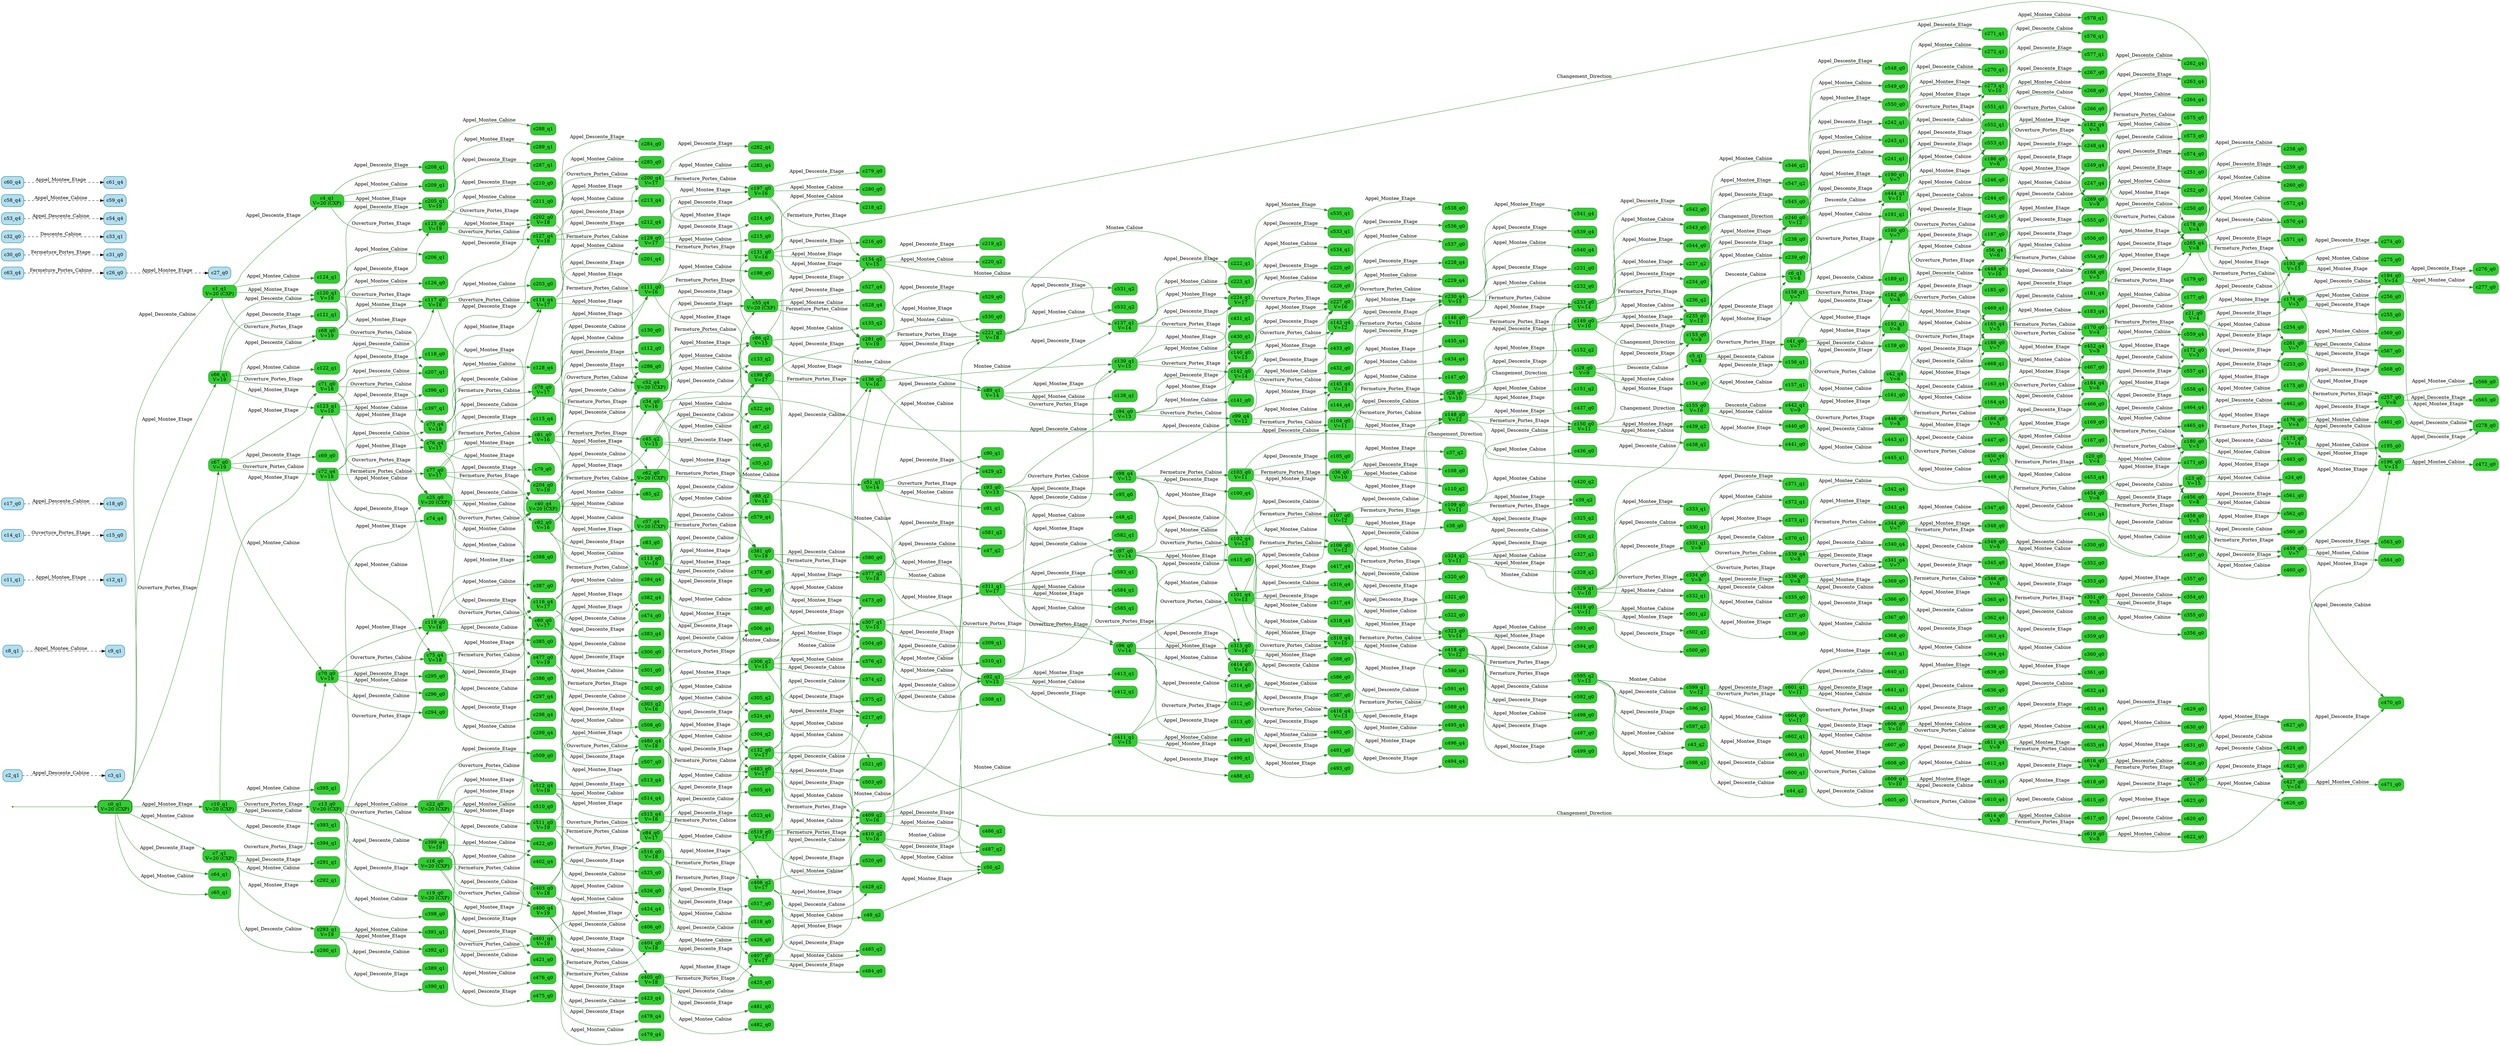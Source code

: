 digraph g {

	rankdir="LR"

	__invisible__[shape="point", color="forestgreen"]
	c0_q1[label="c0_q1\nV=20 (CXP)", shape="box", style="rounded, filled", color="forestgreen", fillcolor="limegreen", penwidth=3] // Initial
	c1_q1[label="c1_q1\nV=20 (CXP)", shape="box", style="rounded, filled", color="forestgreen", fillcolor="limegreen"]
	c4_q1[label="c4_q1\nV=20 (CXP)", shape="box", style="rounded, filled", color="forestgreen", fillcolor="limegreen"]
	c208_q1[label="c208_q1", shape="box", style="rounded, filled", color="forestgreen", fillcolor="limegreen"]
	c209_q1[label="c209_q1", shape="box", style="rounded, filled", color="forestgreen", fillcolor="limegreen"]
	c205_q1[label="c205_q1\nV=19", shape="box", style="rounded, filled", color="forestgreen", fillcolor="limegreen"]
	c287_q1[label="c287_q1", shape="box", style="rounded, filled", color="forestgreen", fillcolor="limegreen"]
	c288_q1[label="c288_q1", shape="box", style="rounded, filled", color="forestgreen", fillcolor="limegreen"]
	c289_q1[label="c289_q1", shape="box", style="rounded, filled", color="forestgreen", fillcolor="limegreen"]
	c202_q0[label="c202_q0\nV=18", shape="box", style="rounded, filled", color="forestgreen", fillcolor="limegreen"]
	c284_q0[label="c284_q0", shape="box", style="rounded, filled", color="forestgreen", fillcolor="limegreen"]
	c285_q0[label="c285_q0", shape="box", style="rounded, filled", color="forestgreen", fillcolor="limegreen"]
	c286_q0[label="c286_q0", shape="box", style="rounded, filled", color="forestgreen", fillcolor="limegreen"]
	c200_q4[label="c200_q4\nV=17", shape="box", style="rounded, filled", color="forestgreen", fillcolor="limegreen"]
	c282_q4[label="c282_q4", shape="box", style="rounded, filled", color="forestgreen", fillcolor="limegreen"]
	c283_q4[label="c283_q4", shape="box", style="rounded, filled", color="forestgreen", fillcolor="limegreen"]
	c55_q4[label="c55_q4\nV=20 (CXP)", shape="box", style="rounded, filled", color="forestgreen", fillcolor="limegreen"]
	c527_q4[label="c527_q4", shape="box", style="rounded, filled", color="forestgreen", fillcolor="limegreen"]
	c528_q4[label="c528_q4", shape="box", style="rounded, filled", color="forestgreen", fillcolor="limegreen"]
	c281_q0[label="c281_q0\nV=19", shape="box", style="rounded, filled", color="forestgreen", fillcolor="limegreen"]
	c529_q0[label="c529_q0", shape="box", style="rounded, filled", color="forestgreen", fillcolor="limegreen"]
	c530_q0[label="c530_q0", shape="box", style="rounded, filled", color="forestgreen", fillcolor="limegreen"]
	c221_q2[label="c221_q2\nV=18", shape="box", style="rounded, filled", color="forestgreen", fillcolor="limegreen"]
	c531_q2[label="c531_q2", shape="box", style="rounded, filled", color="forestgreen", fillcolor="limegreen"]
	c532_q2[label="c532_q2", shape="box", style="rounded, filled", color="forestgreen", fillcolor="limegreen"]
	c224_q1[label="c224_q1\nV=17", shape="box", style="rounded, filled", color="forestgreen", fillcolor="limegreen"]
	c533_q1[label="c533_q1", shape="box", style="rounded, filled", color="forestgreen", fillcolor="limegreen"]
	c534_q1[label="c534_q1", shape="box", style="rounded, filled", color="forestgreen", fillcolor="limegreen"]
	c535_q1[label="c535_q1", shape="box", style="rounded, filled", color="forestgreen", fillcolor="limegreen"]
	c227_q0[label="c227_q0\nV=16", shape="box", style="rounded, filled", color="forestgreen", fillcolor="limegreen"]
	c536_q0[label="c536_q0", shape="box", style="rounded, filled", color="forestgreen", fillcolor="limegreen"]
	c537_q0[label="c537_q0", shape="box", style="rounded, filled", color="forestgreen", fillcolor="limegreen"]
	c538_q0[label="c538_q0", shape="box", style="rounded, filled", color="forestgreen", fillcolor="limegreen"]
	c230_q4[label="c230_q4\nV=15", shape="box", style="rounded, filled", color="forestgreen", fillcolor="limegreen"]
	c539_q4[label="c539_q4", shape="box", style="rounded, filled", color="forestgreen", fillcolor="limegreen"]
	c540_q4[label="c540_q4", shape="box", style="rounded, filled", color="forestgreen", fillcolor="limegreen"]
	c541_q4[label="c541_q4", shape="box", style="rounded, filled", color="forestgreen", fillcolor="limegreen"]
	c233_q0[label="c233_q0\nV=14", shape="box", style="rounded, filled", color="forestgreen", fillcolor="limegreen"]
	c542_q0[label="c542_q0", shape="box", style="rounded, filled", color="forestgreen", fillcolor="limegreen"]
	c543_q0[label="c543_q0", shape="box", style="rounded, filled", color="forestgreen", fillcolor="limegreen"]
	c544_q0[label="c544_q0", shape="box", style="rounded, filled", color="forestgreen", fillcolor="limegreen"]
	c235_q0[label="c235_q0\nV=13", shape="box", style="rounded, filled", color="forestgreen", fillcolor="limegreen"]
	c545_q0[label="c545_q0", shape="box", style="rounded, filled", color="forestgreen", fillcolor="limegreen"]
	c240_q0[label="c240_q0\nV=12", shape="box", style="rounded, filled", color="forestgreen", fillcolor="limegreen"]
	c548_q0[label="c548_q0", shape="box", style="rounded, filled", color="forestgreen", fillcolor="limegreen"]
	c549_q0[label="c549_q0", shape="box", style="rounded, filled", color="forestgreen", fillcolor="limegreen"]
	c550_q0[label="c550_q0", shape="box", style="rounded, filled", color="forestgreen", fillcolor="limegreen"]
	c444_q1[label="c444_q1\nV=11", shape="box", style="rounded, filled", color="forestgreen", fillcolor="limegreen"]
	c551_q1[label="c551_q1", shape="box", style="rounded, filled", color="forestgreen", fillcolor="limegreen"]
	c552_q1[label="c552_q1", shape="box", style="rounded, filled", color="forestgreen", fillcolor="limegreen"]
	c553_q1[label="c553_q1", shape="box", style="rounded, filled", color="forestgreen", fillcolor="limegreen"]
	c273_q1[label="c273_q1\nV=10", shape="box", style="rounded, filled", color="forestgreen", fillcolor="limegreen"]
	c576_q1[label="c576_q1", shape="box", style="rounded, filled", color="forestgreen", fillcolor="limegreen"]
	c577_q1[label="c577_q1", shape="box", style="rounded, filled", color="forestgreen", fillcolor="limegreen"]
	c578_q1[label="c578_q1", shape="box", style="rounded, filled", color="forestgreen", fillcolor="limegreen"]
	c269_q0[label="c269_q0\nV=9", shape="box", style="rounded, filled", color="forestgreen", fillcolor="limegreen"]
	c573_q0[label="c573_q0", shape="box", style="rounded, filled", color="forestgreen", fillcolor="limegreen"]
	c574_q0[label="c574_q0", shape="box", style="rounded, filled", color="forestgreen", fillcolor="limegreen"]
	c575_q0[label="c575_q0", shape="box", style="rounded, filled", color="forestgreen", fillcolor="limegreen"]
	c265_q4[label="c265_q4\nV=8", shape="box", style="rounded, filled", color="forestgreen", fillcolor="limegreen"]
	c570_q4[label="c570_q4", shape="box", style="rounded, filled", color="forestgreen", fillcolor="limegreen"]
	c571_q4[label="c571_q4", shape="box", style="rounded, filled", color="forestgreen", fillcolor="limegreen"]
	c572_q4[label="c572_q4", shape="box", style="rounded, filled", color="forestgreen", fillcolor="limegreen"]
	c261_q0[label="c261_q0\nV=7", shape="box", style="rounded, filled", color="forestgreen", fillcolor="limegreen"]
	c567_q0[label="c567_q0", shape="box", style="rounded, filled", color="forestgreen", fillcolor="limegreen"]
	c568_q0[label="c568_q0", shape="box", style="rounded, filled", color="forestgreen", fillcolor="limegreen"]
	c569_q0[label="c569_q0", shape="box", style="rounded, filled", color="forestgreen", fillcolor="limegreen"]
	c257_q0[label="c257_q0\nV=6", shape="box", style="rounded, filled", color="forestgreen", fillcolor="limegreen"]
	c278_q0[label="c278_q0", shape="box", style="rounded, filled", color="forestgreen", fillcolor="limegreen"]
	c565_q0[label="c565_q0", shape="box", style="rounded, filled", color="forestgreen", fillcolor="limegreen"]
	c566_q0[label="c566_q0", shape="box", style="rounded, filled", color="forestgreen", fillcolor="limegreen"]
	c448_q0[label="c448_q0\nV=10", shape="box", style="rounded, filled", color="forestgreen", fillcolor="limegreen"]
	c554_q0[label="c554_q0", shape="box", style="rounded, filled", color="forestgreen", fillcolor="limegreen"]
	c555_q0[label="c555_q0", shape="box", style="rounded, filled", color="forestgreen", fillcolor="limegreen"]
	c556_q0[label="c556_q0", shape="box", style="rounded, filled", color="forestgreen", fillcolor="limegreen"]
	c452_q4[label="c452_q4\nV=9", shape="box", style="rounded, filled", color="forestgreen", fillcolor="limegreen"]
	c557_q4[label="c557_q4", shape="box", style="rounded, filled", color="forestgreen", fillcolor="limegreen"]
	c558_q4[label="c558_q4", shape="box", style="rounded, filled", color="forestgreen", fillcolor="limegreen"]
	c559_q4[label="c559_q4", shape="box", style="rounded, filled", color="forestgreen", fillcolor="limegreen"]
	c456_q0[label="c456_q0\nV=8", shape="box", style="rounded, filled", color="forestgreen", fillcolor="limegreen"]
	c560_q0[label="c560_q0", shape="box", style="rounded, filled", color="forestgreen", fillcolor="limegreen"]
	c561_q0[label="c561_q0", shape="box", style="rounded, filled", color="forestgreen", fillcolor="limegreen"]
	c562_q0[label="c562_q0", shape="box", style="rounded, filled", color="forestgreen", fillcolor="limegreen"]
	c459_q0[label="c459_q0\nV=7", shape="box", style="rounded, filled", color="forestgreen", fillcolor="limegreen"]
	c470_q0[label="c470_q0", shape="box", style="rounded, filled", color="forestgreen", fillcolor="limegreen"]
	c563_q0[label="c563_q0", shape="box", style="rounded, filled", color="forestgreen", fillcolor="limegreen"]
	c564_q0[label="c564_q0", shape="box", style="rounded, filled", color="forestgreen", fillcolor="limegreen"]
	c546_q2[label="c546_q2", shape="box", style="rounded, filled", color="forestgreen", fillcolor="limegreen"]
	c547_q2[label="c547_q2", shape="box", style="rounded, filled", color="forestgreen", fillcolor="limegreen"]
	c197_q0[label="c197_q0\nV=16", shape="box", style="rounded, filled", color="forestgreen", fillcolor="limegreen"]
	c279_q0[label="c279_q0", shape="box", style="rounded, filled", color="forestgreen", fillcolor="limegreen"]
	c280_q0[label="c280_q0", shape="box", style="rounded, filled", color="forestgreen", fillcolor="limegreen"]
	c134_q2[label="c134_q2\nV=15", shape="box", style="rounded, filled", color="forestgreen", fillcolor="limegreen"]
	c219_q2[label="c219_q2", shape="box", style="rounded, filled", color="forestgreen", fillcolor="limegreen"]
	c220_q2[label="c220_q2", shape="box", style="rounded, filled", color="forestgreen", fillcolor="limegreen"]
	c137_q1[label="c137_q1\nV=14", shape="box", style="rounded, filled", color="forestgreen", fillcolor="limegreen"]
	c222_q1[label="c222_q1", shape="box", style="rounded, filled", color="forestgreen", fillcolor="limegreen"]
	c223_q1[label="c223_q1", shape="box", style="rounded, filled", color="forestgreen", fillcolor="limegreen"]
	c140_q0[label="c140_q0\nV=13", shape="box", style="rounded, filled", color="forestgreen", fillcolor="limegreen"]
	c225_q0[label="c225_q0", shape="box", style="rounded, filled", color="forestgreen", fillcolor="limegreen"]
	c226_q0[label="c226_q0", shape="box", style="rounded, filled", color="forestgreen", fillcolor="limegreen"]
	c143_q4[label="c143_q4\nV=12", shape="box", style="rounded, filled", color="forestgreen", fillcolor="limegreen"]
	c228_q4[label="c228_q4", shape="box", style="rounded, filled", color="forestgreen", fillcolor="limegreen"]
	c229_q4[label="c229_q4", shape="box", style="rounded, filled", color="forestgreen", fillcolor="limegreen"]
	c146_q0[label="c146_q0\nV=11", shape="box", style="rounded, filled", color="forestgreen", fillcolor="limegreen"]
	c231_q0[label="c231_q0", shape="box", style="rounded, filled", color="forestgreen", fillcolor="limegreen"]
	c232_q0[label="c232_q0", shape="box", style="rounded, filled", color="forestgreen", fillcolor="limegreen"]
	c149_q0[label="c149_q0\nV=10", shape="box", style="rounded, filled", color="forestgreen", fillcolor="limegreen"]
	c234_q0[label="c234_q0", shape="box", style="rounded, filled", color="forestgreen", fillcolor="limegreen"]
	c153_q0[label="c153_q0\nV=9", shape="box", style="rounded, filled", color="forestgreen", fillcolor="limegreen"]
	c238_q0[label="c238_q0", shape="box", style="rounded, filled", color="forestgreen", fillcolor="limegreen"]
	c239_q0[label="c239_q0", shape="box", style="rounded, filled", color="forestgreen", fillcolor="limegreen"]
	c6_q1[label="c6_q1\nV=8", shape="box", style="rounded, filled", color="forestgreen", fillcolor="limegreen"]
	c241_q1[label="c241_q1", shape="box", style="rounded, filled", color="forestgreen", fillcolor="limegreen"]
	c242_q1[label="c242_q1", shape="box", style="rounded, filled", color="forestgreen", fillcolor="limegreen"]
	c243_q1[label="c243_q1", shape="box", style="rounded, filled", color="forestgreen", fillcolor="limegreen"]
	c190_q1[label="c190_q1\nV=7", shape="box", style="rounded, filled", color="forestgreen", fillcolor="limegreen"]
	c270_q1[label="c270_q1", shape="box", style="rounded, filled", color="forestgreen", fillcolor="limegreen"]
	c271_q1[label="c271_q1", shape="box", style="rounded, filled", color="forestgreen", fillcolor="limegreen"]
	c272_q1[label="c272_q1", shape="box", style="rounded, filled", color="forestgreen", fillcolor="limegreen"]
	c186_q0[label="c186_q0\nV=6", shape="box", style="rounded, filled", color="forestgreen", fillcolor="limegreen"]
	c266_q0[label="c266_q0", shape="box", style="rounded, filled", color="forestgreen", fillcolor="limegreen"]
	c267_q0[label="c267_q0", shape="box", style="rounded, filled", color="forestgreen", fillcolor="limegreen"]
	c268_q0[label="c268_q0", shape="box", style="rounded, filled", color="forestgreen", fillcolor="limegreen"]
	c182_q4[label="c182_q4\nV=5", shape="box", style="rounded, filled", color="forestgreen", fillcolor="limegreen"]
	c262_q4[label="c262_q4", shape="box", style="rounded, filled", color="forestgreen", fillcolor="limegreen"]
	c263_q4[label="c263_q4", shape="box", style="rounded, filled", color="forestgreen", fillcolor="limegreen"]
	c264_q4[label="c264_q4", shape="box", style="rounded, filled", color="forestgreen", fillcolor="limegreen"]
	c178_q0[label="c178_q0\nV=4", shape="box", style="rounded, filled", color="forestgreen", fillcolor="limegreen"]
	c258_q0[label="c258_q0", shape="box", style="rounded, filled", color="forestgreen", fillcolor="limegreen"]
	c259_q0[label="c259_q0", shape="box", style="rounded, filled", color="forestgreen", fillcolor="limegreen"]
	c260_q0[label="c260_q0", shape="box", style="rounded, filled", color="forestgreen", fillcolor="limegreen"]
	c174_q0[label="c174_q0\nV=3", shape="box", style="rounded, filled", color="forestgreen", fillcolor="limegreen"]
	c194_q0[label="c194_q0\nV=14", shape="box", style="rounded, filled", color="forestgreen", fillcolor="limegreen"]
	c276_q0[label="c276_q0", shape="box", style="rounded, filled", color="forestgreen", fillcolor="limegreen"]
	c277_q0[label="c277_q0", shape="box", style="rounded, filled", color="forestgreen", fillcolor="limegreen"]
	c255_q0[label="c255_q0", shape="box", style="rounded, filled", color="forestgreen", fillcolor="limegreen"]
	c256_q0[label="c256_q0", shape="box", style="rounded, filled", color="forestgreen", fillcolor="limegreen"]
	c160_q0[label="c160_q0\nV=7", shape="box", style="rounded, filled", color="forestgreen", fillcolor="limegreen"]
	c244_q0[label="c244_q0", shape="box", style="rounded, filled", color="forestgreen", fillcolor="limegreen"]
	c245_q0[label="c245_q0", shape="box", style="rounded, filled", color="forestgreen", fillcolor="limegreen"]
	c246_q0[label="c246_q0", shape="box", style="rounded, filled", color="forestgreen", fillcolor="limegreen"]
	c56_q4[label="c56_q4\nV=6", shape="box", style="rounded, filled", color="forestgreen", fillcolor="limegreen"]
	c247_q4[label="c247_q4", shape="box", style="rounded, filled", color="forestgreen", fillcolor="limegreen"]
	c248_q4[label="c248_q4", shape="box", style="rounded, filled", color="forestgreen", fillcolor="limegreen"]
	c249_q4[label="c249_q4", shape="box", style="rounded, filled", color="forestgreen", fillcolor="limegreen"]
	c168_q0[label="c168_q0\nV=5", shape="box", style="rounded, filled", color="forestgreen", fillcolor="limegreen"]
	c250_q0[label="c250_q0", shape="box", style="rounded, filled", color="forestgreen", fillcolor="limegreen"]
	c251_q0[label="c251_q0", shape="box", style="rounded, filled", color="forestgreen", fillcolor="limegreen"]
	c252_q0[label="c252_q0", shape="box", style="rounded, filled", color="forestgreen", fillcolor="limegreen"]
	c21_q0[label="c21_q0\nV=4", shape="box", style="rounded, filled", color="forestgreen", fillcolor="limegreen"]
	c193_q0[label="c193_q0\nV=15", shape="box", style="rounded, filled", color="forestgreen", fillcolor="limegreen"]
	c274_q0[label="c274_q0", shape="box", style="rounded, filled", color="forestgreen", fillcolor="limegreen"]
	c275_q0[label="c275_q0", shape="box", style="rounded, filled", color="forestgreen", fillcolor="limegreen"]
	c253_q0[label="c253_q0", shape="box", style="rounded, filled", color="forestgreen", fillcolor="limegreen"]
	c254_q0[label="c254_q0", shape="box", style="rounded, filled", color="forestgreen", fillcolor="limegreen"]
	c236_q2[label="c236_q2", shape="box", style="rounded, filled", color="forestgreen", fillcolor="limegreen"]
	c237_q2[label="c237_q2", shape="box", style="rounded, filled", color="forestgreen", fillcolor="limegreen"]
	c125_q0[label="c125_q0\nV=19", shape="box", style="rounded, filled", color="forestgreen", fillcolor="limegreen"]
	c210_q0[label="c210_q0", shape="box", style="rounded, filled", color="forestgreen", fillcolor="limegreen"]
	c211_q0[label="c211_q0", shape="box", style="rounded, filled", color="forestgreen", fillcolor="limegreen"]
	c127_q4[label="c127_q4\nV=18", shape="box", style="rounded, filled", color="forestgreen", fillcolor="limegreen"]
	c212_q4[label="c212_q4", shape="box", style="rounded, filled", color="forestgreen", fillcolor="limegreen"]
	c213_q4[label="c213_q4", shape="box", style="rounded, filled", color="forestgreen", fillcolor="limegreen"]
	c129_q0[label="c129_q0\nV=17", shape="box", style="rounded, filled", color="forestgreen", fillcolor="limegreen"]
	c214_q0[label="c214_q0", shape="box", style="rounded, filled", color="forestgreen", fillcolor="limegreen"]
	c215_q0[label="c215_q0", shape="box", style="rounded, filled", color="forestgreen", fillcolor="limegreen"]
	c131_q0[label="c131_q0\nV=16", shape="box", style="rounded, filled", color="forestgreen", fillcolor="limegreen"]
	c216_q0[label="c216_q0", shape="box", style="rounded, filled", color="forestgreen", fillcolor="limegreen"]
	c217_q0[label="c217_q0", shape="box", style="rounded, filled", color="forestgreen", fillcolor="limegreen"]
	c218_q2[label="c218_q2", shape="box", style="rounded, filled", color="forestgreen", fillcolor="limegreen"]
	c124_q1[label="c124_q1", shape="box", style="rounded, filled", color="forestgreen", fillcolor="limegreen"]
	c120_q1[label="c120_q1\nV=19", shape="box", style="rounded, filled", color="forestgreen", fillcolor="limegreen"]
	c206_q1[label="c206_q1", shape="box", style="rounded, filled", color="forestgreen", fillcolor="limegreen"]
	c207_q1[label="c207_q1", shape="box", style="rounded, filled", color="forestgreen", fillcolor="limegreen"]
	c117_q0[label="c117_q0\nV=18", shape="box", style="rounded, filled", color="forestgreen", fillcolor="limegreen"]
	c203_q0[label="c203_q0", shape="box", style="rounded, filled", color="forestgreen", fillcolor="limegreen"]
	c204_q0[label="c204_q0\nV=19", shape="box", style="rounded, filled", color="forestgreen", fillcolor="limegreen"]
	c474_q0[label="c474_q0", shape="box", style="rounded, filled", color="forestgreen", fillcolor="limegreen"]
	c52_q4[label="c52_q4\nV=20 (CXP)", shape="box", style="rounded, filled", color="forestgreen", fillcolor="limegreen"]
	c522_q4[label="c522_q4", shape="box", style="rounded, filled", color="forestgreen", fillcolor="limegreen"]
	c199_q0[label="c199_q0\nV=17", shape="box", style="rounded, filled", color="forestgreen", fillcolor="limegreen"]
	c473_q0[label="c473_q0", shape="box", style="rounded, filled", color="forestgreen", fillcolor="limegreen"]
	c136_q2[label="c136_q2\nV=16", shape="box", style="rounded, filled", color="forestgreen", fillcolor="limegreen"]
	c429_q2[label="c429_q2", shape="box", style="rounded, filled", color="forestgreen", fillcolor="limegreen"]
	c139_q1[label="c139_q1\nV=15", shape="box", style="rounded, filled", color="forestgreen", fillcolor="limegreen"]
	c430_q1[label="c430_q1", shape="box", style="rounded, filled", color="forestgreen", fillcolor="limegreen"]
	c431_q1[label="c431_q1", shape="box", style="rounded, filled", color="forestgreen", fillcolor="limegreen"]
	c142_q0[label="c142_q0\nV=14", shape="box", style="rounded, filled", color="forestgreen", fillcolor="limegreen"]
	c432_q0[label="c432_q0", shape="box", style="rounded, filled", color="forestgreen", fillcolor="limegreen"]
	c433_q0[label="c433_q0", shape="box", style="rounded, filled", color="forestgreen", fillcolor="limegreen"]
	c145_q4[label="c145_q4\nV=13", shape="box", style="rounded, filled", color="forestgreen", fillcolor="limegreen"]
	c434_q4[label="c434_q4", shape="box", style="rounded, filled", color="forestgreen", fillcolor="limegreen"]
	c435_q4[label="c435_q4", shape="box", style="rounded, filled", color="forestgreen", fillcolor="limegreen"]
	c148_q0[label="c148_q0\nV=12", shape="box", style="rounded, filled", color="forestgreen", fillcolor="limegreen"]
	c436_q0[label="c436_q0", shape="box", style="rounded, filled", color="forestgreen", fillcolor="limegreen"]
	c437_q0[label="c437_q0", shape="box", style="rounded, filled", color="forestgreen", fillcolor="limegreen"]
	c150_q0[label="c150_q0\nV=11", shape="box", style="rounded, filled", color="forestgreen", fillcolor="limegreen"]
	c155_q0[label="c155_q0\nV=10", shape="box", style="rounded, filled", color="forestgreen", fillcolor="limegreen"]
	c440_q0[label="c440_q0", shape="box", style="rounded, filled", color="forestgreen", fillcolor="limegreen"]
	c441_q0[label="c441_q0", shape="box", style="rounded, filled", color="forestgreen", fillcolor="limegreen"]
	c442_q1[label="c442_q1\nV=9", shape="box", style="rounded, filled", color="forestgreen", fillcolor="limegreen"]
	c443_q1[label="c443_q1", shape="box", style="rounded, filled", color="forestgreen", fillcolor="limegreen"]
	c445_q1[label="c445_q1", shape="box", style="rounded, filled", color="forestgreen", fillcolor="limegreen"]
	c192_q1[label="c192_q1\nV=8", shape="box", style="rounded, filled", color="forestgreen", fillcolor="limegreen"]
	c468_q1[label="c468_q1", shape="box", style="rounded, filled", color="forestgreen", fillcolor="limegreen"]
	c469_q1[label="c469_q1", shape="box", style="rounded, filled", color="forestgreen", fillcolor="limegreen"]
	c188_q0[label="c188_q0\nV=7", shape="box", style="rounded, filled", color="forestgreen", fillcolor="limegreen"]
	c466_q0[label="c466_q0", shape="box", style="rounded, filled", color="forestgreen", fillcolor="limegreen"]
	c467_q0[label="c467_q0", shape="box", style="rounded, filled", color="forestgreen", fillcolor="limegreen"]
	c184_q4[label="c184_q4\nV=6", shape="box", style="rounded, filled", color="forestgreen", fillcolor="limegreen"]
	c464_q4[label="c464_q4", shape="box", style="rounded, filled", color="forestgreen", fillcolor="limegreen"]
	c465_q4[label="c465_q4", shape="box", style="rounded, filled", color="forestgreen", fillcolor="limegreen"]
	c180_q0[label="c180_q0\nV=5", shape="box", style="rounded, filled", color="forestgreen", fillcolor="limegreen"]
	c462_q0[label="c462_q0", shape="box", style="rounded, filled", color="forestgreen", fillcolor="limegreen"]
	c463_q0[label="c463_q0", shape="box", style="rounded, filled", color="forestgreen", fillcolor="limegreen"]
	c176_q0[label="c176_q0\nV=4", shape="box", style="rounded, filled", color="forestgreen", fillcolor="limegreen"]
	c196_q0[label="c196_q0\nV=15", shape="box", style="rounded, filled", color="forestgreen", fillcolor="limegreen"]
	c472_q0[label="c472_q0", shape="box", style="rounded, filled", color="forestgreen", fillcolor="limegreen"]
	c461_q0[label="c461_q0", shape="box", style="rounded, filled", color="forestgreen", fillcolor="limegreen"]
	c446_q0[label="c446_q0\nV=8", shape="box", style="rounded, filled", color="forestgreen", fillcolor="limegreen"]
	c447_q0[label="c447_q0", shape="box", style="rounded, filled", color="forestgreen", fillcolor="limegreen"]
	c449_q0[label="c449_q0", shape="box", style="rounded, filled", color="forestgreen", fillcolor="limegreen"]
	c450_q4[label="c450_q4\nV=7", shape="box", style="rounded, filled", color="forestgreen", fillcolor="limegreen"]
	c451_q4[label="c451_q4", shape="box", style="rounded, filled", color="forestgreen", fillcolor="limegreen"]
	c453_q4[label="c453_q4", shape="box", style="rounded, filled", color="forestgreen", fillcolor="limegreen"]
	c454_q0[label="c454_q0\nV=6", shape="box", style="rounded, filled", color="forestgreen", fillcolor="limegreen"]
	c455_q0[label="c455_q0", shape="box", style="rounded, filled", color="forestgreen", fillcolor="limegreen"]
	c457_q0[label="c457_q0", shape="box", style="rounded, filled", color="forestgreen", fillcolor="limegreen"]
	c458_q0[label="c458_q0\nV=5", shape="box", style="rounded, filled", color="forestgreen", fillcolor="limegreen"]
	c427_q0[label="c427_q0\nV=16", shape="box", style="rounded, filled", color="forestgreen", fillcolor="limegreen"]
	c471_q0[label="c471_q0", shape="box", style="rounded, filled", color="forestgreen", fillcolor="limegreen"]
	c460_q0[label="c460_q0", shape="box", style="rounded, filled", color="forestgreen", fillcolor="limegreen"]
	c438_q2[label="c438_q2", shape="box", style="rounded, filled", color="forestgreen", fillcolor="limegreen"]
	c439_q2[label="c439_q2", shape="box", style="rounded, filled", color="forestgreen", fillcolor="limegreen"]
	c114_q4[label="c114_q4\nV=17", shape="box", style="rounded, filled", color="forestgreen", fillcolor="limegreen"]
	c201_q4[label="c201_q4", shape="box", style="rounded, filled", color="forestgreen", fillcolor="limegreen"]
	c111_q0[label="c111_q0\nV=16", shape="box", style="rounded, filled", color="forestgreen", fillcolor="limegreen"]
	c198_q0[label="c198_q0", shape="box", style="rounded, filled", color="forestgreen", fillcolor="limegreen"]
	c86_q2[label="c86_q2\nV=15", shape="box", style="rounded, filled", color="forestgreen", fillcolor="limegreen"]
	c135_q2[label="c135_q2", shape="box", style="rounded, filled", color="forestgreen", fillcolor="limegreen"]
	c89_q1[label="c89_q1\nV=14", shape="box", style="rounded, filled", color="forestgreen", fillcolor="limegreen"]
	c138_q1[label="c138_q1", shape="box", style="rounded, filled", color="forestgreen", fillcolor="limegreen"]
	c94_q0[label="c94_q0\nV=13", shape="box", style="rounded, filled", color="forestgreen", fillcolor="limegreen"]
	c141_q0[label="c141_q0", shape="box", style="rounded, filled", color="forestgreen", fillcolor="limegreen"]
	c99_q4[label="c99_q4\nV=12", shape="box", style="rounded, filled", color="forestgreen", fillcolor="limegreen"]
	c144_q4[label="c144_q4", shape="box", style="rounded, filled", color="forestgreen", fillcolor="limegreen"]
	c104_q0[label="c104_q0\nV=11", shape="box", style="rounded, filled", color="forestgreen", fillcolor="limegreen"]
	c147_q0[label="c147_q0", shape="box", style="rounded, filled", color="forestgreen", fillcolor="limegreen"]
	c28_q0[label="c28_q0\nV=10", shape="box", style="rounded, filled", color="forestgreen", fillcolor="limegreen"]
	c29_q0[label="c29_q0\nV=9", shape="box", style="rounded, filled", color="forestgreen", fillcolor="limegreen"]
	c154_q0[label="c154_q0", shape="box", style="rounded, filled", color="forestgreen", fillcolor="limegreen"]
	c5_q1[label="c5_q1\nV=8", shape="box", style="rounded, filled", color="forestgreen", fillcolor="limegreen"]
	c156_q1[label="c156_q1", shape="box", style="rounded, filled", color="forestgreen", fillcolor="limegreen"]
	c157_q1[label="c157_q1", shape="box", style="rounded, filled", color="forestgreen", fillcolor="limegreen"]
	c158_q1[label="c158_q1\nV=7", shape="box", style="rounded, filled", color="forestgreen", fillcolor="limegreen"]
	c189_q1[label="c189_q1", shape="box", style="rounded, filled", color="forestgreen", fillcolor="limegreen"]
	c191_q1[label="c191_q1", shape="box", style="rounded, filled", color="forestgreen", fillcolor="limegreen"]
	c162_q0[label="c162_q0\nV=6", shape="box", style="rounded, filled", color="forestgreen", fillcolor="limegreen"]
	c185_q0[label="c185_q0", shape="box", style="rounded, filled", color="forestgreen", fillcolor="limegreen"]
	c187_q0[label="c187_q0", shape="box", style="rounded, filled", color="forestgreen", fillcolor="limegreen"]
	c165_q4[label="c165_q4\nV=5", shape="box", style="rounded, filled", color="forestgreen", fillcolor="limegreen"]
	c181_q4[label="c181_q4", shape="box", style="rounded, filled", color="forestgreen", fillcolor="limegreen"]
	c183_q4[label="c183_q4", shape="box", style="rounded, filled", color="forestgreen", fillcolor="limegreen"]
	c170_q0[label="c170_q0\nV=4", shape="box", style="rounded, filled", color="forestgreen", fillcolor="limegreen"]
	c177_q0[label="c177_q0", shape="box", style="rounded, filled", color="forestgreen", fillcolor="limegreen"]
	c179_q0[label="c179_q0", shape="box", style="rounded, filled", color="forestgreen", fillcolor="limegreen"]
	c172_q0[label="c172_q0\nV=3", shape="box", style="rounded, filled", color="forestgreen", fillcolor="limegreen"]
	c173_q0[label="c173_q0\nV=14", shape="box", style="rounded, filled", color="forestgreen", fillcolor="limegreen"]
	c195_q0[label="c195_q0", shape="box", style="rounded, filled", color="forestgreen", fillcolor="limegreen"]
	c175_q0[label="c175_q0", shape="box", style="rounded, filled", color="forestgreen", fillcolor="limegreen"]
	c41_q0[label="c41_q0\nV=7", shape="box", style="rounded, filled", color="forestgreen", fillcolor="limegreen"]
	c42_q4[label="c42_q4\nV=6", shape="box", style="rounded, filled", color="forestgreen", fillcolor="limegreen"]
	c163_q4[label="c163_q4", shape="box", style="rounded, filled", color="forestgreen", fillcolor="limegreen"]
	c164_q4[label="c164_q4", shape="box", style="rounded, filled", color="forestgreen", fillcolor="limegreen"]
	c166_q0[label="c166_q0\nV=5", shape="box", style="rounded, filled", color="forestgreen", fillcolor="limegreen"]
	c167_q0[label="c167_q0", shape="box", style="rounded, filled", color="forestgreen", fillcolor="limegreen"]
	c169_q0[label="c169_q0", shape="box", style="rounded, filled", color="forestgreen", fillcolor="limegreen"]
	c20_q0[label="c20_q0\nV=4", shape="box", style="rounded, filled", color="forestgreen", fillcolor="limegreen"]
	c23_q0[label="c23_q0\nV=15", shape="box", style="rounded, filled", color="forestgreen", fillcolor="limegreen"]
	c24_q0[label="c24_q0", shape="box", style="rounded, filled", color="forestgreen", fillcolor="limegreen"]
	c171_q0[label="c171_q0", shape="box", style="rounded, filled", color="forestgreen", fillcolor="limegreen"]
	c159_q0[label="c159_q0", shape="box", style="rounded, filled", color="forestgreen", fillcolor="limegreen"]
	c161_q0[label="c161_q0", shape="box", style="rounded, filled", color="forestgreen", fillcolor="limegreen"]
	c151_q2[label="c151_q2", shape="box", style="rounded, filled", color="forestgreen", fillcolor="limegreen"]
	c152_q2[label="c152_q2", shape="box", style="rounded, filled", color="forestgreen", fillcolor="limegreen"]
	c68_q0[label="c68_q0\nV=19", shape="box", style="rounded, filled", color="forestgreen", fillcolor="limegreen"]
	c126_q0[label="c126_q0", shape="box", style="rounded, filled", color="forestgreen", fillcolor="limegreen"]
	c73_q4[label="c73_q4\nV=18", shape="box", style="rounded, filled", color="forestgreen", fillcolor="limegreen"]
	c128_q4[label="c128_q4", shape="box", style="rounded, filled", color="forestgreen", fillcolor="limegreen"]
	c78_q0[label="c78_q0\nV=17", shape="box", style="rounded, filled", color="forestgreen", fillcolor="limegreen"]
	c130_q0[label="c130_q0", shape="box", style="rounded, filled", color="forestgreen", fillcolor="limegreen"]
	c34_q0[label="c34_q0\nV=16", shape="box", style="rounded, filled", color="forestgreen", fillcolor="limegreen"]
	c35_q2[label="c35_q2", shape="box", style="rounded, filled", color="forestgreen", fillcolor="limegreen"]
	c132_q0[label="c132_q0\nV=17", shape="box", style="rounded, filled", color="forestgreen", fillcolor="limegreen"]
	c428_q2[label="c428_q2", shape="box", style="rounded, filled", color="forestgreen", fillcolor="limegreen"]
	c133_q2[label="c133_q2", shape="box", style="rounded, filled", color="forestgreen", fillcolor="limegreen"]
	c7_q1[label="c7_q1\nV=20 (CXP)", shape="box", style="rounded, filled", color="forestgreen", fillcolor="limegreen"]
	c290_q1[label="c290_q1", shape="box", style="rounded, filled", color="forestgreen", fillcolor="limegreen"]
	c291_q1[label="c291_q1", shape="box", style="rounded, filled", color="forestgreen", fillcolor="limegreen"]
	c292_q1[label="c292_q1", shape="box", style="rounded, filled", color="forestgreen", fillcolor="limegreen"]
	c293_q1[label="c293_q1\nV=19", shape="box", style="rounded, filled", color="forestgreen", fillcolor="limegreen"]
	c389_q1[label="c389_q1", shape="box", style="rounded, filled", color="forestgreen", fillcolor="limegreen"]
	c390_q1[label="c390_q1", shape="box", style="rounded, filled", color="forestgreen", fillcolor="limegreen"]
	c391_q1[label="c391_q1", shape="box", style="rounded, filled", color="forestgreen", fillcolor="limegreen"]
	c392_q1[label="c392_q1", shape="box", style="rounded, filled", color="forestgreen", fillcolor="limegreen"]
	c119_q0[label="c119_q0\nV=18", shape="box", style="rounded, filled", color="forestgreen", fillcolor="limegreen"]
	c385_q0[label="c385_q0", shape="box", style="rounded, filled", color="forestgreen", fillcolor="limegreen"]
	c386_q0[label="c386_q0", shape="box", style="rounded, filled", color="forestgreen", fillcolor="limegreen"]
	c387_q0[label="c387_q0", shape="box", style="rounded, filled", color="forestgreen", fillcolor="limegreen"]
	c388_q0[label="c388_q0", shape="box", style="rounded, filled", color="forestgreen", fillcolor="limegreen"]
	c116_q4[label="c116_q4\nV=17", shape="box", style="rounded, filled", color="forestgreen", fillcolor="limegreen"]
	c382_q4[label="c382_q4", shape="box", style="rounded, filled", color="forestgreen", fillcolor="limegreen"]
	c383_q4[label="c383_q4", shape="box", style="rounded, filled", color="forestgreen", fillcolor="limegreen"]
	c384_q4[label="c384_q4", shape="box", style="rounded, filled", color="forestgreen", fillcolor="limegreen"]
	c57_q4[label="c57_q4\nV=20 (CXP)", shape="box", style="rounded, filled", color="forestgreen", fillcolor="limegreen"]
	c579_q4[label="c579_q4", shape="box", style="rounded, filled", color="forestgreen", fillcolor="limegreen"]
	c506_q4[label="c506_q4", shape="box", style="rounded, filled", color="forestgreen", fillcolor="limegreen"]
	c524_q4[label="c524_q4", shape="box", style="rounded, filled", color="forestgreen", fillcolor="limegreen"]
	c381_q0[label="c381_q0\nV=19", shape="box", style="rounded, filled", color="forestgreen", fillcolor="limegreen"]
	c580_q0[label="c580_q0", shape="box", style="rounded, filled", color="forestgreen", fillcolor="limegreen"]
	c504_q0[label="c504_q0", shape="box", style="rounded, filled", color="forestgreen", fillcolor="limegreen"]
	c521_q0[label="c521_q0", shape="box", style="rounded, filled", color="forestgreen", fillcolor="limegreen"]
	c377_q2[label="c377_q2\nV=18", shape="box", style="rounded, filled", color="forestgreen", fillcolor="limegreen"]
	c47_q2[label="c47_q2", shape="box", style="rounded, filled", color="forestgreen", fillcolor="limegreen"]
	c48_q2[label="c48_q2", shape="box", style="rounded, filled", color="forestgreen", fillcolor="limegreen"]
	c581_q2[label="c581_q2", shape="box", style="rounded, filled", color="forestgreen", fillcolor="limegreen"]
	c50_q2[label="c50_q2", shape="box", style="rounded, filled", color="forestgreen", fillcolor="limegreen"]
	c311_q1[label="c311_q1\nV=17", shape="box", style="rounded, filled", color="forestgreen", fillcolor="limegreen"]
	c582_q1[label="c582_q1", shape="box", style="rounded, filled", color="forestgreen", fillcolor="limegreen"]
	c583_q1[label="c583_q1", shape="box", style="rounded, filled", color="forestgreen", fillcolor="limegreen"]
	c584_q1[label="c584_q1", shape="box", style="rounded, filled", color="forestgreen", fillcolor="limegreen"]
	c585_q1[label="c585_q1", shape="box", style="rounded, filled", color="forestgreen", fillcolor="limegreen"]
	c315_q0[label="c315_q0\nV=16", shape="box", style="rounded, filled", color="forestgreen", fillcolor="limegreen"]
	c586_q0[label="c586_q0", shape="box", style="rounded, filled", color="forestgreen", fillcolor="limegreen"]
	c492_q0[label="c492_q0", shape="box", style="rounded, filled", color="forestgreen", fillcolor="limegreen"]
	c587_q0[label="c587_q0", shape="box", style="rounded, filled", color="forestgreen", fillcolor="limegreen"]
	c588_q0[label="c588_q0", shape="box", style="rounded, filled", color="forestgreen", fillcolor="limegreen"]
	c319_q4[label="c319_q4\nV=15", shape="box", style="rounded, filled", color="forestgreen", fillcolor="limegreen"]
	c589_q4[label="c589_q4", shape="box", style="rounded, filled", color="forestgreen", fillcolor="limegreen"]
	c495_q4[label="c495_q4", shape="box", style="rounded, filled", color="forestgreen", fillcolor="limegreen"]
	c590_q4[label="c590_q4", shape="box", style="rounded, filled", color="forestgreen", fillcolor="limegreen"]
	c591_q4[label="c591_q4", shape="box", style="rounded, filled", color="forestgreen", fillcolor="limegreen"]
	c323_q0[label="c323_q0\nV=14", shape="box", style="rounded, filled", color="forestgreen", fillcolor="limegreen"]
	c592_q0[label="c592_q0", shape="box", style="rounded, filled", color="forestgreen", fillcolor="limegreen"]
	c498_q0[label="c498_q0", shape="box", style="rounded, filled", color="forestgreen", fillcolor="limegreen"]
	c593_q0[label="c593_q0", shape="box", style="rounded, filled", color="forestgreen", fillcolor="limegreen"]
	c594_q0[label="c594_q0", shape="box", style="rounded, filled", color="forestgreen", fillcolor="limegreen"]
	c595_q2[label="c595_q2\nV=13", shape="box", style="rounded, filled", color="forestgreen", fillcolor="limegreen"]
	c596_q2[label="c596_q2", shape="box", style="rounded, filled", color="forestgreen", fillcolor="limegreen"]
	c597_q2[label="c597_q2", shape="box", style="rounded, filled", color="forestgreen", fillcolor="limegreen"]
	c43_q2[label="c43_q2", shape="box", style="rounded, filled", color="forestgreen", fillcolor="limegreen"]
	c44_q2[label="c44_q2", shape="box", style="rounded, filled", color="forestgreen", fillcolor="limegreen"]
	c598_q2[label="c598_q2", shape="box", style="rounded, filled", color="forestgreen", fillcolor="limegreen"]
	c599_q1[label="c599_q1\nV=12", shape="box", style="rounded, filled", color="forestgreen", fillcolor="limegreen"]
	c600_q1[label="c600_q1", shape="box", style="rounded, filled", color="forestgreen", fillcolor="limegreen"]
	c601_q1[label="c601_q1\nV=11", shape="box", style="rounded, filled", color="forestgreen", fillcolor="limegreen"]
	c640_q1[label="c640_q1", shape="box", style="rounded, filled", color="forestgreen", fillcolor="limegreen"]
	c641_q1[label="c641_q1", shape="box", style="rounded, filled", color="forestgreen", fillcolor="limegreen"]
	c642_q1[label="c642_q1", shape="box", style="rounded, filled", color="forestgreen", fillcolor="limegreen"]
	c643_q1[label="c643_q1", shape="box", style="rounded, filled", color="forestgreen", fillcolor="limegreen"]
	c606_q0[label="c606_q0\nV=10", shape="box", style="rounded, filled", color="forestgreen", fillcolor="limegreen"]
	c636_q0[label="c636_q0", shape="box", style="rounded, filled", color="forestgreen", fillcolor="limegreen"]
	c637_q0[label="c637_q0", shape="box", style="rounded, filled", color="forestgreen", fillcolor="limegreen"]
	c638_q0[label="c638_q0", shape="box", style="rounded, filled", color="forestgreen", fillcolor="limegreen"]
	c639_q0[label="c639_q0", shape="box", style="rounded, filled", color="forestgreen", fillcolor="limegreen"]
	c611_q4[label="c611_q4\nV=9", shape="box", style="rounded, filled", color="forestgreen", fillcolor="limegreen"]
	c632_q4[label="c632_q4", shape="box", style="rounded, filled", color="forestgreen", fillcolor="limegreen"]
	c633_q4[label="c633_q4", shape="box", style="rounded, filled", color="forestgreen", fillcolor="limegreen"]
	c634_q4[label="c634_q4", shape="box", style="rounded, filled", color="forestgreen", fillcolor="limegreen"]
	c635_q4[label="c635_q4", shape="box", style="rounded, filled", color="forestgreen", fillcolor="limegreen"]
	c616_q0[label="c616_q0\nV=8", shape="box", style="rounded, filled", color="forestgreen", fillcolor="limegreen"]
	c628_q0[label="c628_q0", shape="box", style="rounded, filled", color="forestgreen", fillcolor="limegreen"]
	c629_q0[label="c629_q0", shape="box", style="rounded, filled", color="forestgreen", fillcolor="limegreen"]
	c630_q0[label="c630_q0", shape="box", style="rounded, filled", color="forestgreen", fillcolor="limegreen"]
	c631_q0[label="c631_q0", shape="box", style="rounded, filled", color="forestgreen", fillcolor="limegreen"]
	c621_q0[label="c621_q0\nV=7", shape="box", style="rounded, filled", color="forestgreen", fillcolor="limegreen"]
	c624_q0[label="c624_q0", shape="box", style="rounded, filled", color="forestgreen", fillcolor="limegreen"]
	c625_q0[label="c625_q0", shape="box", style="rounded, filled", color="forestgreen", fillcolor="limegreen"]
	c626_q0[label="c626_q0", shape="box", style="rounded, filled", color="forestgreen", fillcolor="limegreen"]
	c627_q0[label="c627_q0", shape="box", style="rounded, filled", color="forestgreen", fillcolor="limegreen"]
	c602_q1[label="c602_q1", shape="box", style="rounded, filled", color="forestgreen", fillcolor="limegreen"]
	c603_q1[label="c603_q1", shape="box", style="rounded, filled", color="forestgreen", fillcolor="limegreen"]
	c604_q0[label="c604_q0\nV=11", shape="box", style="rounded, filled", color="forestgreen", fillcolor="limegreen"]
	c605_q0[label="c605_q0", shape="box", style="rounded, filled", color="forestgreen", fillcolor="limegreen"]
	c607_q0[label="c607_q0", shape="box", style="rounded, filled", color="forestgreen", fillcolor="limegreen"]
	c608_q0[label="c608_q0", shape="box", style="rounded, filled", color="forestgreen", fillcolor="limegreen"]
	c609_q4[label="c609_q4\nV=10", shape="box", style="rounded, filled", color="forestgreen", fillcolor="limegreen"]
	c610_q4[label="c610_q4", shape="box", style="rounded, filled", color="forestgreen", fillcolor="limegreen"]
	c612_q4[label="c612_q4", shape="box", style="rounded, filled", color="forestgreen", fillcolor="limegreen"]
	c613_q4[label="c613_q4", shape="box", style="rounded, filled", color="forestgreen", fillcolor="limegreen"]
	c614_q0[label="c614_q0\nV=9", shape="box", style="rounded, filled", color="forestgreen", fillcolor="limegreen"]
	c615_q0[label="c615_q0", shape="box", style="rounded, filled", color="forestgreen", fillcolor="limegreen"]
	c617_q0[label="c617_q0", shape="box", style="rounded, filled", color="forestgreen", fillcolor="limegreen"]
	c618_q0[label="c618_q0", shape="box", style="rounded, filled", color="forestgreen", fillcolor="limegreen"]
	c619_q0[label="c619_q0\nV=8", shape="box", style="rounded, filled", color="forestgreen", fillcolor="limegreen"]
	c620_q0[label="c620_q0", shape="box", style="rounded, filled", color="forestgreen", fillcolor="limegreen"]
	c622_q0[label="c622_q0", shape="box", style="rounded, filled", color="forestgreen", fillcolor="limegreen"]
	c623_q0[label="c623_q0", shape="box", style="rounded, filled", color="forestgreen", fillcolor="limegreen"]
	c113_q0[label="c113_q0\nV=16", shape="box", style="rounded, filled", color="forestgreen", fillcolor="limegreen"]
	c378_q0[label="c378_q0", shape="box", style="rounded, filled", color="forestgreen", fillcolor="limegreen"]
	c379_q0[label="c379_q0", shape="box", style="rounded, filled", color="forestgreen", fillcolor="limegreen"]
	c380_q0[label="c380_q0", shape="box", style="rounded, filled", color="forestgreen", fillcolor="limegreen"]
	c306_q2[label="c306_q2\nV=15", shape="box", style="rounded, filled", color="forestgreen", fillcolor="limegreen"]
	c374_q2[label="c374_q2", shape="box", style="rounded, filled", color="forestgreen", fillcolor="limegreen"]
	c375_q2[label="c375_q2", shape="box", style="rounded, filled", color="forestgreen", fillcolor="limegreen"]
	c376_q2[label="c376_q2", shape="box", style="rounded, filled", color="forestgreen", fillcolor="limegreen"]
	c307_q1[label="c307_q1\nV=15", shape="box", style="rounded, filled", color="forestgreen", fillcolor="limegreen"]
	c308_q1[label="c308_q1", shape="box", style="rounded, filled", color="forestgreen", fillcolor="limegreen"]
	c309_q1[label="c309_q1", shape="box", style="rounded, filled", color="forestgreen", fillcolor="limegreen"]
	c310_q1[label="c310_q1", shape="box", style="rounded, filled", color="forestgreen", fillcolor="limegreen"]
	c96_q0[label="c96_q0\nV=14", shape="box", style="rounded, filled", color="forestgreen", fillcolor="limegreen"]
	c312_q0[label="c312_q0", shape="box", style="rounded, filled", color="forestgreen", fillcolor="limegreen"]
	c313_q0[label="c313_q0", shape="box", style="rounded, filled", color="forestgreen", fillcolor="limegreen"]
	c314_q0[label="c314_q0", shape="box", style="rounded, filled", color="forestgreen", fillcolor="limegreen"]
	c101_q4[label="c101_q4\nV=13", shape="box", style="rounded, filled", color="forestgreen", fillcolor="limegreen"]
	c316_q4[label="c316_q4", shape="box", style="rounded, filled", color="forestgreen", fillcolor="limegreen"]
	c317_q4[label="c317_q4", shape="box", style="rounded, filled", color="forestgreen", fillcolor="limegreen"]
	c318_q4[label="c318_q4", shape="box", style="rounded, filled", color="forestgreen", fillcolor="limegreen"]
	c106_q0[label="c106_q0\nV=12", shape="box", style="rounded, filled", color="forestgreen", fillcolor="limegreen"]
	c320_q0[label="c320_q0", shape="box", style="rounded, filled", color="forestgreen", fillcolor="limegreen"]
	c321_q0[label="c321_q0", shape="box", style="rounded, filled", color="forestgreen", fillcolor="limegreen"]
	c322_q0[label="c322_q0", shape="box", style="rounded, filled", color="forestgreen", fillcolor="limegreen"]
	c324_q2[label="c324_q2\nV=11", shape="box", style="rounded, filled", color="forestgreen", fillcolor="limegreen"]
	c325_q2[label="c325_q2", shape="box", style="rounded, filled", color="forestgreen", fillcolor="limegreen"]
	c326_q2[label="c326_q2", shape="box", style="rounded, filled", color="forestgreen", fillcolor="limegreen"]
	c327_q2[label="c327_q2", shape="box", style="rounded, filled", color="forestgreen", fillcolor="limegreen"]
	c328_q2[label="c328_q2", shape="box", style="rounded, filled", color="forestgreen", fillcolor="limegreen"]
	c329_q1[label="c329_q1\nV=10", shape="box", style="rounded, filled", color="forestgreen", fillcolor="limegreen"]
	c330_q1[label="c330_q1", shape="box", style="rounded, filled", color="forestgreen", fillcolor="limegreen"]
	c331_q1[label="c331_q1\nV=9", shape="box", style="rounded, filled", color="forestgreen", fillcolor="limegreen"]
	c370_q1[label="c370_q1", shape="box", style="rounded, filled", color="forestgreen", fillcolor="limegreen"]
	c371_q1[label="c371_q1", shape="box", style="rounded, filled", color="forestgreen", fillcolor="limegreen"]
	c372_q1[label="c372_q1", shape="box", style="rounded, filled", color="forestgreen", fillcolor="limegreen"]
	c373_q1[label="c373_q1", shape="box", style="rounded, filled", color="forestgreen", fillcolor="limegreen"]
	c336_q0[label="c336_q0\nV=8", shape="box", style="rounded, filled", color="forestgreen", fillcolor="limegreen"]
	c366_q0[label="c366_q0", shape="box", style="rounded, filled", color="forestgreen", fillcolor="limegreen"]
	c367_q0[label="c367_q0", shape="box", style="rounded, filled", color="forestgreen", fillcolor="limegreen"]
	c368_q0[label="c368_q0", shape="box", style="rounded, filled", color="forestgreen", fillcolor="limegreen"]
	c369_q0[label="c369_q0", shape="box", style="rounded, filled", color="forestgreen", fillcolor="limegreen"]
	c341_q4[label="c341_q4\nV=7", shape="box", style="rounded, filled", color="forestgreen", fillcolor="limegreen"]
	c362_q4[label="c362_q4", shape="box", style="rounded, filled", color="forestgreen", fillcolor="limegreen"]
	c363_q4[label="c363_q4", shape="box", style="rounded, filled", color="forestgreen", fillcolor="limegreen"]
	c364_q4[label="c364_q4", shape="box", style="rounded, filled", color="forestgreen", fillcolor="limegreen"]
	c365_q4[label="c365_q4", shape="box", style="rounded, filled", color="forestgreen", fillcolor="limegreen"]
	c346_q0[label="c346_q0\nV=6", shape="box", style="rounded, filled", color="forestgreen", fillcolor="limegreen"]
	c358_q0[label="c358_q0", shape="box", style="rounded, filled", color="forestgreen", fillcolor="limegreen"]
	c359_q0[label="c359_q0", shape="box", style="rounded, filled", color="forestgreen", fillcolor="limegreen"]
	c360_q0[label="c360_q0", shape="box", style="rounded, filled", color="forestgreen", fillcolor="limegreen"]
	c361_q0[label="c361_q0", shape="box", style="rounded, filled", color="forestgreen", fillcolor="limegreen"]
	c351_q0[label="c351_q0\nV=5", shape="box", style="rounded, filled", color="forestgreen", fillcolor="limegreen"]
	c354_q0[label="c354_q0", shape="box", style="rounded, filled", color="forestgreen", fillcolor="limegreen"]
	c355_q0[label="c355_q0", shape="box", style="rounded, filled", color="forestgreen", fillcolor="limegreen"]
	c356_q0[label="c356_q0", shape="box", style="rounded, filled", color="forestgreen", fillcolor="limegreen"]
	c357_q0[label="c357_q0", shape="box", style="rounded, filled", color="forestgreen", fillcolor="limegreen"]
	c332_q1[label="c332_q1", shape="box", style="rounded, filled", color="forestgreen", fillcolor="limegreen"]
	c333_q1[label="c333_q1", shape="box", style="rounded, filled", color="forestgreen", fillcolor="limegreen"]
	c334_q0[label="c334_q0\nV=9", shape="box", style="rounded, filled", color="forestgreen", fillcolor="limegreen"]
	c335_q0[label="c335_q0", shape="box", style="rounded, filled", color="forestgreen", fillcolor="limegreen"]
	c337_q0[label="c337_q0", shape="box", style="rounded, filled", color="forestgreen", fillcolor="limegreen"]
	c338_q0[label="c338_q0", shape="box", style="rounded, filled", color="forestgreen", fillcolor="limegreen"]
	c339_q4[label="c339_q4\nV=8", shape="box", style="rounded, filled", color="forestgreen", fillcolor="limegreen"]
	c340_q4[label="c340_q4", shape="box", style="rounded, filled", color="forestgreen", fillcolor="limegreen"]
	c342_q4[label="c342_q4", shape="box", style="rounded, filled", color="forestgreen", fillcolor="limegreen"]
	c343_q4[label="c343_q4", shape="box", style="rounded, filled", color="forestgreen", fillcolor="limegreen"]
	c344_q0[label="c344_q0\nV=7", shape="box", style="rounded, filled", color="forestgreen", fillcolor="limegreen"]
	c345_q0[label="c345_q0", shape="box", style="rounded, filled", color="forestgreen", fillcolor="limegreen"]
	c347_q0[label="c347_q0", shape="box", style="rounded, filled", color="forestgreen", fillcolor="limegreen"]
	c348_q0[label="c348_q0", shape="box", style="rounded, filled", color="forestgreen", fillcolor="limegreen"]
	c349_q0[label="c349_q0\nV=6", shape="box", style="rounded, filled", color="forestgreen", fillcolor="limegreen"]
	c350_q0[label="c350_q0", shape="box", style="rounded, filled", color="forestgreen", fillcolor="limegreen"]
	c352_q0[label="c352_q0", shape="box", style="rounded, filled", color="forestgreen", fillcolor="limegreen"]
	c353_q0[label="c353_q0", shape="box", style="rounded, filled", color="forestgreen", fillcolor="limegreen"]
	c70_q0[label="c70_q0\nV=19", shape="box", style="rounded, filled", color="forestgreen", fillcolor="limegreen"]
	c294_q0[label="c294_q0", shape="box", style="rounded, filled", color="forestgreen", fillcolor="limegreen"]
	c295_q0[label="c295_q0", shape="box", style="rounded, filled", color="forestgreen", fillcolor="limegreen"]
	c296_q0[label="c296_q0", shape="box", style="rounded, filled", color="forestgreen", fillcolor="limegreen"]
	c75_q4[label="c75_q4\nV=18", shape="box", style="rounded, filled", color="forestgreen", fillcolor="limegreen"]
	c297_q4[label="c297_q4", shape="box", style="rounded, filled", color="forestgreen", fillcolor="limegreen"]
	c298_q4[label="c298_q4", shape="box", style="rounded, filled", color="forestgreen", fillcolor="limegreen"]
	c299_q4[label="c299_q4", shape="box", style="rounded, filled", color="forestgreen", fillcolor="limegreen"]
	c80_q0[label="c80_q0\nV=17", shape="box", style="rounded, filled", color="forestgreen", fillcolor="limegreen"]
	c300_q0[label="c300_q0", shape="box", style="rounded, filled", color="forestgreen", fillcolor="limegreen"]
	c301_q0[label="c301_q0", shape="box", style="rounded, filled", color="forestgreen", fillcolor="limegreen"]
	c302_q0[label="c302_q0", shape="box", style="rounded, filled", color="forestgreen", fillcolor="limegreen"]
	c303_q2[label="c303_q2\nV=16", shape="box", style="rounded, filled", color="forestgreen", fillcolor="limegreen"]
	c304_q2[label="c304_q2", shape="box", style="rounded, filled", color="forestgreen", fillcolor="limegreen"]
	c305_q2[label="c305_q2", shape="box", style="rounded, filled", color="forestgreen", fillcolor="limegreen"]
	c10_q1[label="c10_q1\nV=20 (CXP)", shape="box", style="rounded, filled", color="forestgreen", fillcolor="limegreen"]
	c13_q0[label="c13_q0\nV=20 (CXP)", shape="box", style="rounded, filled", color="forestgreen", fillcolor="limegreen"]
	c16_q0[label="c16_q0\nV=20 (CXP)", shape="box", style="rounded, filled", color="forestgreen", fillcolor="limegreen"]
	c421_q0[label="c421_q0", shape="box", style="rounded, filled", color="forestgreen", fillcolor="limegreen"]
	c422_q0[label="c422_q0", shape="box", style="rounded, filled", color="forestgreen", fillcolor="limegreen"]
	c400_q4[label="c400_q4\nV=19", shape="box", style="rounded, filled", color="forestgreen", fillcolor="limegreen"]
	c423_q4[label="c423_q4", shape="box", style="rounded, filled", color="forestgreen", fillcolor="limegreen"]
	c424_q4[label="c424_q4", shape="box", style="rounded, filled", color="forestgreen", fillcolor="limegreen"]
	c404_q0[label="c404_q0\nV=18", shape="box", style="rounded, filled", color="forestgreen", fillcolor="limegreen"]
	c425_q0[label="c425_q0", shape="box", style="rounded, filled", color="forestgreen", fillcolor="limegreen"]
	c426_q0[label="c426_q0", shape="box", style="rounded, filled", color="forestgreen", fillcolor="limegreen"]
	c19_q0[label="c19_q0\nV=20 (CXP)", shape="box", style="rounded, filled", color="forestgreen", fillcolor="limegreen"]
	c475_q0[label="c475_q0", shape="box", style="rounded, filled", color="forestgreen", fillcolor="limegreen"]
	c476_q0[label="c476_q0", shape="box", style="rounded, filled", color="forestgreen", fillcolor="limegreen"]
	c477_q0[label="c477_q0\nV=19", shape="box", style="rounded, filled", color="forestgreen", fillcolor="limegreen"]
	c507_q0[label="c507_q0", shape="box", style="rounded, filled", color="forestgreen", fillcolor="limegreen"]
	c508_q0[label="c508_q0", shape="box", style="rounded, filled", color="forestgreen", fillcolor="limegreen"]
	c480_q4[label="c480_q4\nV=18", shape="box", style="rounded, filled", color="forestgreen", fillcolor="limegreen"]
	c505_q4[label="c505_q4", shape="box", style="rounded, filled", color="forestgreen", fillcolor="limegreen"]
	c483_q0[label="c483_q0\nV=17", shape="box", style="rounded, filled", color="forestgreen", fillcolor="limegreen"]
	c503_q0[label="c503_q0", shape="box", style="rounded, filled", color="forestgreen", fillcolor="limegreen"]
	c409_q2[label="c409_q2\nV=16", shape="box", style="rounded, filled", color="forestgreen", fillcolor="limegreen"]
	c486_q2[label="c486_q2", shape="box", style="rounded, filled", color="forestgreen", fillcolor="limegreen"]
	c487_q2[label="c487_q2", shape="box", style="rounded, filled", color="forestgreen", fillcolor="limegreen"]
	c411_q1[label="c411_q1\nV=15", shape="box", style="rounded, filled", color="forestgreen", fillcolor="limegreen"]
	c488_q1[label="c488_q1", shape="box", style="rounded, filled", color="forestgreen", fillcolor="limegreen"]
	c489_q1[label="c489_q1", shape="box", style="rounded, filled", color="forestgreen", fillcolor="limegreen"]
	c490_q1[label="c490_q1", shape="box", style="rounded, filled", color="forestgreen", fillcolor="limegreen"]
	c414_q0[label="c414_q0\nV=14", shape="box", style="rounded, filled", color="forestgreen", fillcolor="limegreen"]
	c491_q0[label="c491_q0", shape="box", style="rounded, filled", color="forestgreen", fillcolor="limegreen"]
	c493_q0[label="c493_q0", shape="box", style="rounded, filled", color="forestgreen", fillcolor="limegreen"]
	c416_q4[label="c416_q4\nV=13", shape="box", style="rounded, filled", color="forestgreen", fillcolor="limegreen"]
	c494_q4[label="c494_q4", shape="box", style="rounded, filled", color="forestgreen", fillcolor="limegreen"]
	c496_q4[label="c496_q4", shape="box", style="rounded, filled", color="forestgreen", fillcolor="limegreen"]
	c418_q0[label="c418_q0\nV=12", shape="box", style="rounded, filled", color="forestgreen", fillcolor="limegreen"]
	c497_q0[label="c497_q0", shape="box", style="rounded, filled", color="forestgreen", fillcolor="limegreen"]
	c499_q0[label="c499_q0", shape="box", style="rounded, filled", color="forestgreen", fillcolor="limegreen"]
	c419_q0[label="c419_q0\nV=11", shape="box", style="rounded, filled", color="forestgreen", fillcolor="limegreen"]
	c500_q0[label="c500_q0", shape="box", style="rounded, filled", color="forestgreen", fillcolor="limegreen"]
	c501_q2[label="c501_q2", shape="box", style="rounded, filled", color="forestgreen", fillcolor="limegreen"]
	c502_q2[label="c502_q2", shape="box", style="rounded, filled", color="forestgreen", fillcolor="limegreen"]
	c401_q4[label="c401_q4\nV=19", shape="box", style="rounded, filled", color="forestgreen", fillcolor="limegreen"]
	c478_q4[label="c478_q4", shape="box", style="rounded, filled", color="forestgreen", fillcolor="limegreen"]
	c479_q4[label="c479_q4", shape="box", style="rounded, filled", color="forestgreen", fillcolor="limegreen"]
	c405_q0[label="c405_q0\nV=18", shape="box", style="rounded, filled", color="forestgreen", fillcolor="limegreen"]
	c481_q0[label="c481_q0", shape="box", style="rounded, filled", color="forestgreen", fillcolor="limegreen"]
	c482_q0[label="c482_q0", shape="box", style="rounded, filled", color="forestgreen", fillcolor="limegreen"]
	c407_q0[label="c407_q0\nV=17", shape="box", style="rounded, filled", color="forestgreen", fillcolor="limegreen"]
	c484_q0[label="c484_q0", shape="box", style="rounded, filled", color="forestgreen", fillcolor="limegreen"]
	c485_q2[label="c485_q2", shape="box", style="rounded, filled", color="forestgreen", fillcolor="limegreen"]
	c22_q0[label="c22_q0\nV=20 (CXP)", shape="box", style="rounded, filled", color="forestgreen", fillcolor="limegreen"]
	c509_q0[label="c509_q0", shape="box", style="rounded, filled", color="forestgreen", fillcolor="limegreen"]
	c510_q0[label="c510_q0", shape="box", style="rounded, filled", color="forestgreen", fillcolor="limegreen"]
	c511_q0[label="c511_q0\nV=19", shape="box", style="rounded, filled", color="forestgreen", fillcolor="limegreen"]
	c525_q0[label="c525_q0", shape="box", style="rounded, filled", color="forestgreen", fillcolor="limegreen"]
	c526_q0[label="c526_q0", shape="box", style="rounded, filled", color="forestgreen", fillcolor="limegreen"]
	c515_q4[label="c515_q4\nV=18", shape="box", style="rounded, filled", color="forestgreen", fillcolor="limegreen"]
	c523_q4[label="c523_q4", shape="box", style="rounded, filled", color="forestgreen", fillcolor="limegreen"]
	c519_q0[label="c519_q0\nV=17", shape="box", style="rounded, filled", color="forestgreen", fillcolor="limegreen"]
	c520_q0[label="c520_q0", shape="box", style="rounded, filled", color="forestgreen", fillcolor="limegreen"]
	c410_q2[label="c410_q2\nV=16", shape="box", style="rounded, filled", color="forestgreen", fillcolor="limegreen"]
	c92_q1[label="c92_q1\nV=15", shape="box", style="rounded, filled", color="forestgreen", fillcolor="limegreen"]
	c412_q1[label="c412_q1", shape="box", style="rounded, filled", color="forestgreen", fillcolor="limegreen"]
	c413_q1[label="c413_q1", shape="box", style="rounded, filled", color="forestgreen", fillcolor="limegreen"]
	c97_q0[label="c97_q0\nV=14", shape="box", style="rounded, filled", color="forestgreen", fillcolor="limegreen"]
	c415_q0[label="c415_q0", shape="box", style="rounded, filled", color="forestgreen", fillcolor="limegreen"]
	c102_q4[label="c102_q4\nV=13", shape="box", style="rounded, filled", color="forestgreen", fillcolor="limegreen"]
	c417_q4[label="c417_q4", shape="box", style="rounded, filled", color="forestgreen", fillcolor="limegreen"]
	c107_q0[label="c107_q0\nV=12", shape="box", style="rounded, filled", color="forestgreen", fillcolor="limegreen"]
	c38_q0[label="c38_q0", shape="box", style="rounded, filled", color="forestgreen", fillcolor="limegreen"]
	c39_q2[label="c39_q2", shape="box", style="rounded, filled", color="forestgreen", fillcolor="limegreen"]
	c109_q0[label="c109_q0\nV=11", shape="box", style="rounded, filled", color="forestgreen", fillcolor="limegreen"]
	c420_q2[label="c420_q2", shape="box", style="rounded, filled", color="forestgreen", fillcolor="limegreen"]
	c512_q4[label="c512_q4\nV=19", shape="box", style="rounded, filled", color="forestgreen", fillcolor="limegreen"]
	c513_q4[label="c513_q4", shape="box", style="rounded, filled", color="forestgreen", fillcolor="limegreen"]
	c514_q4[label="c514_q4", shape="box", style="rounded, filled", color="forestgreen", fillcolor="limegreen"]
	c516_q0[label="c516_q0\nV=18", shape="box", style="rounded, filled", color="forestgreen", fillcolor="limegreen"]
	c517_q0[label="c517_q0", shape="box", style="rounded, filled", color="forestgreen", fillcolor="limegreen"]
	c518_q0[label="c518_q0", shape="box", style="rounded, filled", color="forestgreen", fillcolor="limegreen"]
	c408_q2[label="c408_q2\nV=17", shape="box", style="rounded, filled", color="forestgreen", fillcolor="limegreen"]
	c49_q2[label="c49_q2", shape="box", style="rounded, filled", color="forestgreen", fillcolor="limegreen"]
	c25_q0[label="c25_q0\nV=20 (CXP)", shape="box", style="rounded, filled", color="forestgreen", fillcolor="limegreen"]
	c40_q4[label="c40_q4\nV=20 (CXP)", shape="box", style="rounded, filled", color="forestgreen", fillcolor="limegreen"]
	c62_q0[label="c62_q0\nV=20 (CXP)", shape="box", style="rounded, filled", color="forestgreen", fillcolor="limegreen"]
	c88_q2[label="c88_q2\nV=16", shape="box", style="rounded, filled", color="forestgreen", fillcolor="limegreen"]
	c398_q0[label="c398_q0", shape="box", style="rounded, filled", color="forestgreen", fillcolor="limegreen"]
	c399_q4[label="c399_q4\nV=19", shape="box", style="rounded, filled", color="forestgreen", fillcolor="limegreen"]
	c402_q4[label="c402_q4", shape="box", style="rounded, filled", color="forestgreen", fillcolor="limegreen"]
	c403_q0[label="c403_q0\nV=18", shape="box", style="rounded, filled", color="forestgreen", fillcolor="limegreen"]
	c406_q0[label="c406_q0", shape="box", style="rounded, filled", color="forestgreen", fillcolor="limegreen"]
	c84_q0[label="c84_q0\nV=17", shape="box", style="rounded, filled", color="forestgreen", fillcolor="limegreen"]
	c393_q1[label="c393_q1", shape="box", style="rounded, filled", color="forestgreen", fillcolor="limegreen"]
	c394_q1[label="c394_q1", shape="box", style="rounded, filled", color="forestgreen", fillcolor="limegreen"]
	c395_q1[label="c395_q1", shape="box", style="rounded, filled", color="forestgreen", fillcolor="limegreen"]
	c123_q1[label="c123_q1\nV=19", shape="box", style="rounded, filled", color="forestgreen", fillcolor="limegreen"]
	c396_q1[label="c396_q1", shape="box", style="rounded, filled", color="forestgreen", fillcolor="limegreen"]
	c397_q1[label="c397_q1", shape="box", style="rounded, filled", color="forestgreen", fillcolor="limegreen"]
	c64_q1[label="c64_q1", shape="box", style="rounded, filled", color="forestgreen", fillcolor="limegreen"]
	c65_q1[label="c65_q1", shape="box", style="rounded, filled", color="forestgreen", fillcolor="limegreen"]
	c66_q1[label="c66_q1\nV=19", shape="box", style="rounded, filled", color="forestgreen", fillcolor="limegreen"]
	c121_q1[label="c121_q1", shape="box", style="rounded, filled", color="forestgreen", fillcolor="limegreen"]
	c122_q1[label="c122_q1", shape="box", style="rounded, filled", color="forestgreen", fillcolor="limegreen"]
	c71_q0[label="c71_q0\nV=18", shape="box", style="rounded, filled", color="forestgreen", fillcolor="limegreen"]
	c118_q0[label="c118_q0", shape="box", style="rounded, filled", color="forestgreen", fillcolor="limegreen"]
	c76_q4[label="c76_q4\nV=17", shape="box", style="rounded, filled", color="forestgreen", fillcolor="limegreen"]
	c115_q4[label="c115_q4", shape="box", style="rounded, filled", color="forestgreen", fillcolor="limegreen"]
	c81_q0[label="c81_q0\nV=16", shape="box", style="rounded, filled", color="forestgreen", fillcolor="limegreen"]
	c112_q0[label="c112_q0", shape="box", style="rounded, filled", color="forestgreen", fillcolor="limegreen"]
	c45_q2[label="c45_q2\nV=15", shape="box", style="rounded, filled", color="forestgreen", fillcolor="limegreen"]
	c46_q2[label="c46_q2", shape="box", style="rounded, filled", color="forestgreen", fillcolor="limegreen"]
	c51_q1[label="c51_q1\nV=14", shape="box", style="rounded, filled", color="forestgreen", fillcolor="limegreen"]
	c90_q1[label="c90_q1", shape="box", style="rounded, filled", color="forestgreen", fillcolor="limegreen"]
	c91_q1[label="c91_q1", shape="box", style="rounded, filled", color="forestgreen", fillcolor="limegreen"]
	c93_q0[label="c93_q0\nV=13", shape="box", style="rounded, filled", color="forestgreen", fillcolor="limegreen"]
	c95_q0[label="c95_q0", shape="box", style="rounded, filled", color="forestgreen", fillcolor="limegreen"]
	c98_q4[label="c98_q4\nV=12", shape="box", style="rounded, filled", color="forestgreen", fillcolor="limegreen"]
	c100_q4[label="c100_q4", shape="box", style="rounded, filled", color="forestgreen", fillcolor="limegreen"]
	c103_q0[label="c103_q0\nV=11", shape="box", style="rounded, filled", color="forestgreen", fillcolor="limegreen"]
	c105_q0[label="c105_q0", shape="box", style="rounded, filled", color="forestgreen", fillcolor="limegreen"]
	c36_q0[label="c36_q0\nV=10", shape="box", style="rounded, filled", color="forestgreen", fillcolor="limegreen"]
	c37_q2[label="c37_q2", shape="box", style="rounded, filled", color="forestgreen", fillcolor="limegreen"]
	c108_q0[label="c108_q0", shape="box", style="rounded, filled", color="forestgreen", fillcolor="limegreen"]
	c110_q2[label="c110_q2", shape="box", style="rounded, filled", color="forestgreen", fillcolor="limegreen"]
	c87_q2[label="c87_q2", shape="box", style="rounded, filled", color="forestgreen", fillcolor="limegreen"]
	c67_q0[label="c67_q0\nV=19", shape="box", style="rounded, filled", color="forestgreen", fillcolor="limegreen"]
	c69_q0[label="c69_q0", shape="box", style="rounded, filled", color="forestgreen", fillcolor="limegreen"]
	c72_q4[label="c72_q4\nV=18", shape="box", style="rounded, filled", color="forestgreen", fillcolor="limegreen"]
	c74_q4[label="c74_q4", shape="box", style="rounded, filled", color="forestgreen", fillcolor="limegreen"]
	c77_q0[label="c77_q0\nV=17", shape="box", style="rounded, filled", color="forestgreen", fillcolor="limegreen"]
	c79_q0[label="c79_q0", shape="box", style="rounded, filled", color="forestgreen", fillcolor="limegreen"]
	c82_q0[label="c82_q0\nV=16", shape="box", style="rounded, filled", color="forestgreen", fillcolor="limegreen"]
	c83_q0[label="c83_q0", shape="box", style="rounded, filled", color="forestgreen", fillcolor="limegreen"]
	c85_q2[label="c85_q2", shape="box", style="rounded, filled", color="forestgreen", fillcolor="limegreen"]
	c2_q1[label="c2_q1", shape="box", style="rounded, filled", color="deepskyblue4", fillcolor="lightblue2"]
	c3_q1[label="c3_q1", shape="box", style="rounded, filled", color="deepskyblue4", fillcolor="lightblue2"]
	c8_q1[label="c8_q1", shape="box", style="rounded, filled", color="deepskyblue4", fillcolor="lightblue2"]
	c9_q1[label="c9_q1", shape="box", style="rounded, filled", color="deepskyblue4", fillcolor="lightblue2"]
	c11_q1[label="c11_q1", shape="box", style="rounded, filled", color="deepskyblue4", fillcolor="lightblue2"]
	c12_q1[label="c12_q1", shape="box", style="rounded, filled", color="deepskyblue4", fillcolor="lightblue2"]
	c14_q1[label="c14_q1", shape="box", style="rounded, filled", color="deepskyblue4", fillcolor="lightblue2"]
	c15_q0[label="c15_q0", shape="box", style="rounded, filled", color="deepskyblue4", fillcolor="lightblue2"]
	c17_q0[label="c17_q0", shape="box", style="rounded, filled", color="deepskyblue4", fillcolor="lightblue2"]
	c18_q0[label="c18_q0", shape="box", style="rounded, filled", color="deepskyblue4", fillcolor="lightblue2"]
	c26_q0[label="c26_q0", shape="box", style="rounded, filled", color="deepskyblue4", fillcolor="lightblue2"]
	c27_q0[label="c27_q0", shape="box", style="rounded, filled", color="deepskyblue4", fillcolor="lightblue2"]
	c30_q0[label="c30_q0", shape="box", style="rounded, filled", color="deepskyblue4", fillcolor="lightblue2"]
	c31_q0[label="c31_q0", shape="box", style="rounded, filled", color="deepskyblue4", fillcolor="lightblue2"]
	c32_q0[label="c32_q0", shape="box", style="rounded, filled", color="deepskyblue4", fillcolor="lightblue2"]
	c33_q1[label="c33_q1", shape="box", style="rounded, filled", color="deepskyblue4", fillcolor="lightblue2"]
	c53_q4[label="c53_q4", shape="box", style="rounded, filled", color="deepskyblue4", fillcolor="lightblue2"]
	c54_q4[label="c54_q4", shape="box", style="rounded, filled", color="deepskyblue4", fillcolor="lightblue2"]
	c58_q4[label="c58_q4", shape="box", style="rounded, filled", color="deepskyblue4", fillcolor="lightblue2"]
	c59_q4[label="c59_q4", shape="box", style="rounded, filled", color="deepskyblue4", fillcolor="lightblue2"]
	c60_q4[label="c60_q4", shape="box", style="rounded, filled", color="deepskyblue4", fillcolor="lightblue2"]
	c61_q4[label="c61_q4", shape="box", style="rounded, filled", color="deepskyblue4", fillcolor="lightblue2"]
	c63_q4[label="c63_q4", shape="box", style="rounded, filled", color="deepskyblue4", fillcolor="lightblue2"]

	__invisible__ -> c0_q1[color="forestgreen"]
	c0_q1 -> c1_q1[label="Appel_Descente_Cabine", color="forestgreen"]
	c1_q1 -> c4_q1[label="Appel_Descente_Etage", color="forestgreen"]
	c4_q1 -> c208_q1[label="Appel_Descente_Etage", color="forestgreen"]
	c4_q1 -> c209_q1[label="Appel_Montee_Cabine", color="forestgreen"]
	c4_q1 -> c205_q1[label="Appel_Montee_Etage", color="forestgreen"]
	c205_q1 -> c287_q1[label="Appel_Descente_Etage", color="forestgreen"]
	c205_q1 -> c288_q1[label="Appel_Montee_Cabine", color="forestgreen"]
	c205_q1 -> c289_q1[label="Appel_Montee_Etage", color="forestgreen"]
	c205_q1 -> c202_q0[label="Ouverture_Portes_Etage", color="forestgreen"]
	c202_q0 -> c284_q0[label="Appel_Descente_Etage", color="forestgreen"]
	c202_q0 -> c285_q0[label="Appel_Montee_Cabine", color="forestgreen"]
	c202_q0 -> c286_q0[label="Appel_Montee_Etage", color="forestgreen"]
	c202_q0 -> c200_q4[label="Ouverture_Portes_Cabine", color="forestgreen"]
	c200_q4 -> c282_q4[label="Appel_Descente_Etage", color="forestgreen"]
	c200_q4 -> c283_q4[label="Appel_Montee_Cabine", color="forestgreen"]
	c200_q4 -> c55_q4[label="Appel_Montee_Etage", color="forestgreen"]
	c55_q4 -> c527_q4[label="Appel_Descente_Etage", color="forestgreen"]
	c55_q4 -> c528_q4[label="Appel_Montee_Cabine", color="forestgreen"]
	c55_q4 -> c281_q0[label="Fermeture_Portes_Cabine", color="forestgreen"]
	c281_q0 -> c529_q0[label="Appel_Descente_Etage", color="forestgreen"]
	c281_q0 -> c530_q0[label="Appel_Montee_Cabine", color="forestgreen"]
	c281_q0 -> c221_q2[label="Fermeture_Portes_Etage", color="forestgreen"]
	c221_q2 -> c531_q2[label="Appel_Descente_Etage", color="forestgreen"]
	c221_q2 -> c532_q2[label="Appel_Montee_Cabine", color="forestgreen"]
	c221_q2 -> c224_q1[label="Montee_Cabine", color="forestgreen"]
	c224_q1 -> c533_q1[label="Appel_Descente_Etage", color="forestgreen"]
	c224_q1 -> c534_q1[label="Appel_Montee_Cabine", color="forestgreen"]
	c224_q1 -> c535_q1[label="Appel_Montee_Etage", color="forestgreen"]
	c224_q1 -> c227_q0[label="Ouverture_Portes_Etage", color="forestgreen"]
	c227_q0 -> c536_q0[label="Appel_Descente_Etage", color="forestgreen"]
	c227_q0 -> c537_q0[label="Appel_Montee_Cabine", color="forestgreen"]
	c227_q0 -> c538_q0[label="Appel_Montee_Etage", color="forestgreen"]
	c227_q0 -> c230_q4[label="Ouverture_Portes_Cabine", color="forestgreen"]
	c230_q4 -> c539_q4[label="Appel_Descente_Etage", color="forestgreen"]
	c230_q4 -> c540_q4[label="Appel_Montee_Cabine", color="forestgreen"]
	c230_q4 -> c541_q4[label="Appel_Montee_Etage", color="forestgreen"]
	c230_q4 -> c233_q0[label="Fermeture_Portes_Cabine", color="forestgreen"]
	c233_q0 -> c542_q0[label="Appel_Descente_Etage", color="forestgreen"]
	c233_q0 -> c543_q0[label="Appel_Montee_Cabine", color="forestgreen"]
	c233_q0 -> c544_q0[label="Appel_Montee_Etage", color="forestgreen"]
	c233_q0 -> c235_q0[label="Fermeture_Portes_Etage", color="forestgreen"]
	c235_q0 -> c545_q0[label="Appel_Descente_Etage", color="forestgreen"]
	c235_q0 -> c240_q0[label="Changement_Direction", color="forestgreen"]
	c240_q0 -> c548_q0[label="Appel_Descente_Etage", color="forestgreen"]
	c240_q0 -> c549_q0[label="Appel_Montee_Cabine", color="forestgreen"]
	c240_q0 -> c550_q0[label="Appel_Montee_Etage", color="forestgreen"]
	c240_q0 -> c444_q1[label="Descente_Cabine", color="forestgreen"]
	c444_q1 -> c551_q1[label="Appel_Descente_Cabine", color="forestgreen"]
	c444_q1 -> c552_q1[label="Appel_Descente_Etage", color="forestgreen"]
	c444_q1 -> c553_q1[label="Appel_Montee_Cabine", color="forestgreen"]
	c444_q1 -> c273_q1[label="Appel_Montee_Etage", color="forestgreen"]
	c273_q1 -> c576_q1[label="Appel_Descente_Cabine", color="forestgreen"]
	c273_q1 -> c577_q1[label="Appel_Descente_Etage", color="forestgreen"]
	c273_q1 -> c578_q1[label="Appel_Montee_Cabine", color="forestgreen"]
	c273_q1 -> c269_q0[label="Ouverture_Portes_Etage", color="forestgreen"]
	c269_q0 -> c573_q0[label="Appel_Descente_Cabine", color="forestgreen"]
	c269_q0 -> c574_q0[label="Appel_Descente_Etage", color="forestgreen"]
	c269_q0 -> c575_q0[label="Appel_Montee_Cabine", color="forestgreen"]
	c269_q0 -> c265_q4[label="Ouverture_Portes_Cabine", color="forestgreen"]
	c265_q4 -> c570_q4[label="Appel_Descente_Cabine", color="forestgreen"]
	c265_q4 -> c571_q4[label="Appel_Descente_Etage", color="forestgreen"]
	c265_q4 -> c572_q4[label="Appel_Montee_Cabine", color="forestgreen"]
	c265_q4 -> c261_q0[label="Fermeture_Portes_Cabine", color="forestgreen"]
	c261_q0 -> c567_q0[label="Appel_Descente_Cabine", color="forestgreen"]
	c261_q0 -> c568_q0[label="Appel_Descente_Etage", color="forestgreen"]
	c261_q0 -> c569_q0[label="Appel_Montee_Cabine", color="forestgreen"]
	c261_q0 -> c257_q0[label="Fermeture_Portes_Etage", color="forestgreen"]
	c257_q0 -> c278_q0[label="Appel_Descente_Cabine", color="forestgreen"]
	c257_q0 -> c565_q0[label="Appel_Descente_Etage", color="forestgreen"]
	c257_q0 -> c566_q0[label="Appel_Montee_Cabine", color="forestgreen"]
	c444_q1 -> c448_q0[label="Ouverture_Portes_Etage", color="forestgreen"]
	c448_q0 -> c554_q0[label="Appel_Descente_Cabine", color="forestgreen"]
	c448_q0 -> c555_q0[label="Appel_Descente_Etage", color="forestgreen"]
	c448_q0 -> c556_q0[label="Appel_Montee_Cabine", color="forestgreen"]
	c448_q0 -> c269_q0[label="Appel_Montee_Etage", color="forestgreen"]
	c448_q0 -> c452_q4[label="Ouverture_Portes_Cabine", color="forestgreen"]
	c452_q4 -> c557_q4[label="Appel_Descente_Cabine", color="forestgreen"]
	c452_q4 -> c558_q4[label="Appel_Descente_Etage", color="forestgreen"]
	c452_q4 -> c559_q4[label="Appel_Montee_Cabine", color="forestgreen"]
	c452_q4 -> c265_q4[label="Appel_Montee_Etage", color="forestgreen"]
	c452_q4 -> c456_q0[label="Fermeture_Portes_Cabine", color="forestgreen"]
	c456_q0 -> c560_q0[label="Appel_Descente_Cabine", color="forestgreen"]
	c456_q0 -> c561_q0[label="Appel_Descente_Etage", color="forestgreen"]
	c456_q0 -> c562_q0[label="Appel_Montee_Cabine", color="forestgreen"]
	c456_q0 -> c261_q0[label="Appel_Montee_Etage", color="forestgreen"]
	c456_q0 -> c459_q0[label="Fermeture_Portes_Etage", color="forestgreen"]
	c459_q0 -> c470_q0[label="Appel_Descente_Cabine", color="forestgreen"]
	c459_q0 -> c563_q0[label="Appel_Descente_Etage", color="forestgreen"]
	c459_q0 -> c564_q0[label="Appel_Montee_Cabine", color="forestgreen"]
	c459_q0 -> c257_q0[label="Appel_Montee_Etage", color="forestgreen"]
	c235_q0 -> c546_q2[label="Appel_Montee_Cabine", color="forestgreen"]
	c235_q0 -> c547_q2[label="Appel_Montee_Etage", color="forestgreen"]
	c200_q4 -> c197_q0[label="Fermeture_Portes_Cabine", color="forestgreen"]
	c197_q0 -> c279_q0[label="Appel_Descente_Etage", color="forestgreen"]
	c197_q0 -> c280_q0[label="Appel_Montee_Cabine", color="forestgreen"]
	c197_q0 -> c281_q0[label="Appel_Montee_Etage", color="forestgreen"]
	c197_q0 -> c134_q2[label="Fermeture_Portes_Etage", color="forestgreen"]
	c134_q2 -> c219_q2[label="Appel_Descente_Etage", color="forestgreen"]
	c134_q2 -> c220_q2[label="Appel_Montee_Cabine", color="forestgreen"]
	c134_q2 -> c221_q2[label="Appel_Montee_Etage", color="forestgreen"]
	c134_q2 -> c137_q1[label="Montee_Cabine", color="forestgreen"]
	c137_q1 -> c222_q1[label="Appel_Descente_Etage", color="forestgreen"]
	c137_q1 -> c223_q1[label="Appel_Montee_Cabine", color="forestgreen"]
	c137_q1 -> c224_q1[label="Appel_Montee_Etage", color="forestgreen"]
	c137_q1 -> c140_q0[label="Ouverture_Portes_Etage", color="forestgreen"]
	c140_q0 -> c225_q0[label="Appel_Descente_Etage", color="forestgreen"]
	c140_q0 -> c226_q0[label="Appel_Montee_Cabine", color="forestgreen"]
	c140_q0 -> c227_q0[label="Appel_Montee_Etage", color="forestgreen"]
	c140_q0 -> c143_q4[label="Ouverture_Portes_Cabine", color="forestgreen"]
	c143_q4 -> c228_q4[label="Appel_Descente_Etage", color="forestgreen"]
	c143_q4 -> c229_q4[label="Appel_Montee_Cabine", color="forestgreen"]
	c143_q4 -> c230_q4[label="Appel_Montee_Etage", color="forestgreen"]
	c143_q4 -> c146_q0[label="Fermeture_Portes_Cabine", color="forestgreen"]
	c146_q0 -> c231_q0[label="Appel_Descente_Etage", color="forestgreen"]
	c146_q0 -> c232_q0[label="Appel_Montee_Cabine", color="forestgreen"]
	c146_q0 -> c233_q0[label="Appel_Montee_Etage", color="forestgreen"]
	c146_q0 -> c149_q0[label="Fermeture_Portes_Etage", color="forestgreen"]
	c149_q0 -> c234_q0[label="Appel_Descente_Etage", color="forestgreen"]
	c149_q0 -> c235_q0[label="Appel_Montee_Etage", color="forestgreen"]
	c149_q0 -> c153_q0[label="Changement_Direction", color="forestgreen"]
	c153_q0 -> c238_q0[label="Appel_Descente_Etage", color="forestgreen"]
	c153_q0 -> c239_q0[label="Appel_Montee_Cabine", color="forestgreen"]
	c153_q0 -> c240_q0[label="Appel_Montee_Etage", color="forestgreen"]
	c153_q0 -> c6_q1[label="Descente_Cabine", color="forestgreen"]
	c6_q1 -> c241_q1[label="Appel_Descente_Cabine", color="forestgreen"]
	c6_q1 -> c242_q1[label="Appel_Descente_Etage", color="forestgreen"]
	c6_q1 -> c243_q1[label="Appel_Montee_Cabine", color="forestgreen"]
	c6_q1 -> c190_q1[label="Appel_Montee_Etage", color="forestgreen"]
	c190_q1 -> c270_q1[label="Appel_Descente_Cabine", color="forestgreen"]
	c190_q1 -> c271_q1[label="Appel_Descente_Etage", color="forestgreen"]
	c190_q1 -> c272_q1[label="Appel_Montee_Cabine", color="forestgreen"]
	c190_q1 -> c273_q1[label="Appel_Montee_Etage", color="forestgreen"]
	c190_q1 -> c186_q0[label="Ouverture_Portes_Etage", color="forestgreen"]
	c186_q0 -> c266_q0[label="Appel_Descente_Cabine", color="forestgreen"]
	c186_q0 -> c267_q0[label="Appel_Descente_Etage", color="forestgreen"]
	c186_q0 -> c268_q0[label="Appel_Montee_Cabine", color="forestgreen"]
	c186_q0 -> c269_q0[label="Appel_Montee_Etage", color="forestgreen"]
	c186_q0 -> c182_q4[label="Ouverture_Portes_Cabine", color="forestgreen"]
	c182_q4 -> c262_q4[label="Appel_Descente_Cabine", color="forestgreen"]
	c182_q4 -> c263_q4[label="Appel_Descente_Etage", color="forestgreen"]
	c182_q4 -> c264_q4[label="Appel_Montee_Cabine", color="forestgreen"]
	c182_q4 -> c265_q4[label="Appel_Montee_Etage", color="forestgreen"]
	c182_q4 -> c178_q0[label="Fermeture_Portes_Cabine", color="forestgreen"]
	c178_q0 -> c258_q0[label="Appel_Descente_Cabine", color="forestgreen"]
	c178_q0 -> c259_q0[label="Appel_Descente_Etage", color="forestgreen"]
	c178_q0 -> c260_q0[label="Appel_Montee_Cabine", color="forestgreen"]
	c178_q0 -> c261_q0[label="Appel_Montee_Etage", color="forestgreen"]
	c178_q0 -> c174_q0[label="Fermeture_Portes_Etage", color="forestgreen"]
	c174_q0 -> c194_q0[label="Appel_Descente_Cabine", color="forestgreen"]
	c194_q0 -> c276_q0[label="Appel_Descente_Etage", color="forestgreen"]
	c194_q0 -> c277_q0[label="Appel_Montee_Cabine", color="forestgreen"]
	c194_q0 -> c278_q0[label="Appel_Montee_Etage", color="forestgreen"]
	c174_q0 -> c255_q0[label="Appel_Descente_Etage", color="forestgreen"]
	c174_q0 -> c256_q0[label="Appel_Montee_Cabine", color="forestgreen"]
	c174_q0 -> c257_q0[label="Appel_Montee_Etage", color="forestgreen"]
	c6_q1 -> c160_q0[label="Ouverture_Portes_Etage", color="forestgreen"]
	c160_q0 -> c244_q0[label="Appel_Descente_Cabine", color="forestgreen"]
	c160_q0 -> c245_q0[label="Appel_Descente_Etage", color="forestgreen"]
	c160_q0 -> c246_q0[label="Appel_Montee_Cabine", color="forestgreen"]
	c160_q0 -> c186_q0[label="Appel_Montee_Etage", color="forestgreen"]
	c160_q0 -> c56_q4[label="Ouverture_Portes_Cabine", color="forestgreen"]
	c56_q4 -> c247_q4[label="Appel_Descente_Cabine", color="forestgreen"]
	c56_q4 -> c248_q4[label="Appel_Descente_Etage", color="forestgreen"]
	c56_q4 -> c249_q4[label="Appel_Montee_Cabine", color="forestgreen"]
	c56_q4 -> c182_q4[label="Appel_Montee_Etage", color="forestgreen"]
	c56_q4 -> c168_q0[label="Fermeture_Portes_Cabine", color="forestgreen"]
	c168_q0 -> c250_q0[label="Appel_Descente_Cabine", color="forestgreen"]
	c168_q0 -> c251_q0[label="Appel_Descente_Etage", color="forestgreen"]
	c168_q0 -> c252_q0[label="Appel_Montee_Cabine", color="forestgreen"]
	c168_q0 -> c178_q0[label="Appel_Montee_Etage", color="forestgreen"]
	c168_q0 -> c21_q0[label="Fermeture_Portes_Etage", color="forestgreen"]
	c21_q0 -> c193_q0[label="Appel_Descente_Cabine", color="forestgreen"]
	c193_q0 -> c274_q0[label="Appel_Descente_Etage", color="forestgreen"]
	c193_q0 -> c275_q0[label="Appel_Montee_Cabine", color="forestgreen"]
	c193_q0 -> c194_q0[label="Appel_Montee_Etage", color="forestgreen"]
	c21_q0 -> c253_q0[label="Appel_Descente_Etage", color="forestgreen"]
	c21_q0 -> c254_q0[label="Appel_Montee_Cabine", color="forestgreen"]
	c21_q0 -> c174_q0[label="Appel_Montee_Etage", color="forestgreen"]
	c149_q0 -> c236_q2[label="Appel_Montee_Cabine", color="forestgreen"]
	c149_q0 -> c237_q2[label="Appel_Montee_Etage", color="forestgreen"]
	c4_q1 -> c125_q0[label="Ouverture_Portes_Etage", color="forestgreen"]
	c125_q0 -> c210_q0[label="Appel_Descente_Etage", color="forestgreen"]
	c125_q0 -> c211_q0[label="Appel_Montee_Cabine", color="forestgreen"]
	c125_q0 -> c202_q0[label="Appel_Montee_Etage", color="forestgreen"]
	c125_q0 -> c127_q4[label="Ouverture_Portes_Cabine", color="forestgreen"]
	c127_q4 -> c212_q4[label="Appel_Descente_Etage", color="forestgreen"]
	c127_q4 -> c213_q4[label="Appel_Montee_Cabine", color="forestgreen"]
	c127_q4 -> c200_q4[label="Appel_Montee_Etage", color="forestgreen"]
	c127_q4 -> c129_q0[label="Fermeture_Portes_Cabine", color="forestgreen"]
	c129_q0 -> c214_q0[label="Appel_Descente_Etage", color="forestgreen"]
	c129_q0 -> c215_q0[label="Appel_Montee_Cabine", color="forestgreen"]
	c129_q0 -> c197_q0[label="Appel_Montee_Etage", color="forestgreen"]
	c129_q0 -> c131_q0[label="Fermeture_Portes_Etage", color="forestgreen"]
	c131_q0 -> c216_q0[label="Appel_Descente_Etage", color="forestgreen"]
	c131_q0 -> c217_q0[label="Appel_Montee_Etage", color="forestgreen"]
	c131_q0 -> c193_q0[label="Changement_Direction", color="forestgreen"]
	c131_q0 -> c218_q2[label="Appel_Montee_Cabine", color="forestgreen"]
	c131_q0 -> c134_q2[label="Appel_Montee_Etage", color="forestgreen"]
	c1_q1 -> c124_q1[label="Appel_Montee_Cabine", color="forestgreen"]
	c1_q1 -> c120_q1[label="Appel_Montee_Etage", color="forestgreen"]
	c120_q1 -> c205_q1[label="Appel_Descente_Etage", color="forestgreen"]
	c120_q1 -> c206_q1[label="Appel_Montee_Cabine", color="forestgreen"]
	c120_q1 -> c207_q1[label="Appel_Montee_Etage", color="forestgreen"]
	c120_q1 -> c117_q0[label="Ouverture_Portes_Etage", color="forestgreen"]
	c117_q0 -> c202_q0[label="Appel_Descente_Etage", color="forestgreen"]
	c117_q0 -> c203_q0[label="Appel_Montee_Cabine", color="forestgreen"]
	c117_q0 -> c204_q0[label="Appel_Montee_Etage", color="forestgreen"]
	c204_q0 -> c286_q0[label="Appel_Descente_Etage", color="forestgreen"]
	c204_q0 -> c474_q0[label="Appel_Montee_Cabine", color="forestgreen"]
	c204_q0 -> c52_q4[label="Ouverture_Portes_Cabine", color="forestgreen"]
	c52_q4 -> c55_q4[label="Appel_Descente_Etage", color="forestgreen"]
	c52_q4 -> c522_q4[label="Appel_Montee_Cabine", color="forestgreen"]
	c52_q4 -> c199_q0[label="Fermeture_Portes_Cabine", color="forestgreen"]
	c199_q0 -> c281_q0[label="Appel_Descente_Etage", color="forestgreen"]
	c199_q0 -> c473_q0[label="Appel_Montee_Cabine", color="forestgreen"]
	c199_q0 -> c136_q2[label="Fermeture_Portes_Etage", color="forestgreen"]
	c136_q2 -> c221_q2[label="Appel_Descente_Etage", color="forestgreen"]
	c136_q2 -> c429_q2[label="Appel_Montee_Cabine", color="forestgreen"]
	c136_q2 -> c139_q1[label="Montee_Cabine", color="forestgreen"]
	c139_q1 -> c224_q1[label="Appel_Descente_Etage", color="forestgreen"]
	c139_q1 -> c430_q1[label="Appel_Montee_Cabine", color="forestgreen"]
	c139_q1 -> c431_q1[label="Appel_Montee_Etage", color="forestgreen"]
	c139_q1 -> c142_q0[label="Ouverture_Portes_Etage", color="forestgreen"]
	c142_q0 -> c227_q0[label="Appel_Descente_Etage", color="forestgreen"]
	c142_q0 -> c432_q0[label="Appel_Montee_Cabine", color="forestgreen"]
	c142_q0 -> c433_q0[label="Appel_Montee_Etage", color="forestgreen"]
	c142_q0 -> c145_q4[label="Ouverture_Portes_Cabine", color="forestgreen"]
	c145_q4 -> c230_q4[label="Appel_Descente_Etage", color="forestgreen"]
	c145_q4 -> c434_q4[label="Appel_Montee_Cabine", color="forestgreen"]
	c145_q4 -> c435_q4[label="Appel_Montee_Etage", color="forestgreen"]
	c145_q4 -> c148_q0[label="Fermeture_Portes_Cabine", color="forestgreen"]
	c148_q0 -> c233_q0[label="Appel_Descente_Etage", color="forestgreen"]
	c148_q0 -> c436_q0[label="Appel_Montee_Cabine", color="forestgreen"]
	c148_q0 -> c437_q0[label="Appel_Montee_Etage", color="forestgreen"]
	c148_q0 -> c150_q0[label="Fermeture_Portes_Etage", color="forestgreen"]
	c150_q0 -> c235_q0[label="Appel_Descente_Etage", color="forestgreen"]
	c150_q0 -> c155_q0[label="Changement_Direction", color="forestgreen"]
	c155_q0 -> c240_q0[label="Appel_Descente_Etage", color="forestgreen"]
	c155_q0 -> c440_q0[label="Appel_Montee_Cabine", color="forestgreen"]
	c155_q0 -> c441_q0[label="Appel_Montee_Etage", color="forestgreen"]
	c155_q0 -> c442_q1[label="Descente_Cabine", color="forestgreen"]
	c442_q1 -> c443_q1[label="Appel_Descente_Cabine", color="forestgreen"]
	c442_q1 -> c444_q1[label="Appel_Descente_Etage", color="forestgreen"]
	c442_q1 -> c445_q1[label="Appel_Montee_Cabine", color="forestgreen"]
	c442_q1 -> c192_q1[label="Appel_Montee_Etage", color="forestgreen"]
	c192_q1 -> c468_q1[label="Appel_Descente_Cabine", color="forestgreen"]
	c192_q1 -> c273_q1[label="Appel_Descente_Etage", color="forestgreen"]
	c192_q1 -> c469_q1[label="Appel_Montee_Cabine", color="forestgreen"]
	c192_q1 -> c188_q0[label="Ouverture_Portes_Etage", color="forestgreen"]
	c188_q0 -> c466_q0[label="Appel_Descente_Cabine", color="forestgreen"]
	c188_q0 -> c269_q0[label="Appel_Descente_Etage", color="forestgreen"]
	c188_q0 -> c467_q0[label="Appel_Montee_Cabine", color="forestgreen"]
	c188_q0 -> c184_q4[label="Ouverture_Portes_Cabine", color="forestgreen"]
	c184_q4 -> c464_q4[label="Appel_Descente_Cabine", color="forestgreen"]
	c184_q4 -> c265_q4[label="Appel_Descente_Etage", color="forestgreen"]
	c184_q4 -> c465_q4[label="Appel_Montee_Cabine", color="forestgreen"]
	c184_q4 -> c180_q0[label="Fermeture_Portes_Cabine", color="forestgreen"]
	c180_q0 -> c462_q0[label="Appel_Descente_Cabine", color="forestgreen"]
	c180_q0 -> c261_q0[label="Appel_Descente_Etage", color="forestgreen"]
	c180_q0 -> c463_q0[label="Appel_Montee_Cabine", color="forestgreen"]
	c180_q0 -> c176_q0[label="Fermeture_Portes_Etage", color="forestgreen"]
	c176_q0 -> c196_q0[label="Appel_Descente_Cabine", color="forestgreen"]
	c196_q0 -> c278_q0[label="Appel_Descente_Etage", color="forestgreen"]
	c196_q0 -> c472_q0[label="Appel_Montee_Cabine", color="forestgreen"]
	c176_q0 -> c257_q0[label="Appel_Descente_Etage", color="forestgreen"]
	c176_q0 -> c461_q0[label="Appel_Montee_Cabine", color="forestgreen"]
	c442_q1 -> c446_q0[label="Ouverture_Portes_Etage", color="forestgreen"]
	c446_q0 -> c447_q0[label="Appel_Descente_Cabine", color="forestgreen"]
	c446_q0 -> c448_q0[label="Appel_Descente_Etage", color="forestgreen"]
	c446_q0 -> c449_q0[label="Appel_Montee_Cabine", color="forestgreen"]
	c446_q0 -> c188_q0[label="Appel_Montee_Etage", color="forestgreen"]
	c446_q0 -> c450_q4[label="Ouverture_Portes_Cabine", color="forestgreen"]
	c450_q4 -> c451_q4[label="Appel_Descente_Cabine", color="forestgreen"]
	c450_q4 -> c452_q4[label="Appel_Descente_Etage", color="forestgreen"]
	c450_q4 -> c453_q4[label="Appel_Montee_Cabine", color="forestgreen"]
	c450_q4 -> c184_q4[label="Appel_Montee_Etage", color="forestgreen"]
	c450_q4 -> c454_q0[label="Fermeture_Portes_Cabine", color="forestgreen"]
	c454_q0 -> c455_q0[label="Appel_Descente_Cabine", color="forestgreen"]
	c454_q0 -> c456_q0[label="Appel_Descente_Etage", color="forestgreen"]
	c454_q0 -> c457_q0[label="Appel_Montee_Cabine", color="forestgreen"]
	c454_q0 -> c180_q0[label="Appel_Montee_Etage", color="forestgreen"]
	c454_q0 -> c458_q0[label="Fermeture_Portes_Etage", color="forestgreen"]
	c458_q0 -> c427_q0[label="Appel_Descente_Cabine", color="forestgreen"]
	c427_q0 -> c470_q0[label="Appel_Descente_Etage", color="forestgreen"]
	c427_q0 -> c471_q0[label="Appel_Montee_Cabine", color="forestgreen"]
	c427_q0 -> c196_q0[label="Appel_Montee_Etage", color="forestgreen"]
	c458_q0 -> c459_q0[label="Appel_Descente_Etage", color="forestgreen"]
	c458_q0 -> c460_q0[label="Appel_Montee_Cabine", color="forestgreen"]
	c458_q0 -> c176_q0[label="Appel_Montee_Etage", color="forestgreen"]
	c150_q0 -> c438_q2[label="Appel_Montee_Cabine", color="forestgreen"]
	c150_q0 -> c439_q2[label="Appel_Montee_Etage", color="forestgreen"]
	c117_q0 -> c114_q4[label="Ouverture_Portes_Cabine", color="forestgreen"]
	c114_q4 -> c200_q4[label="Appel_Descente_Etage", color="forestgreen"]
	c114_q4 -> c201_q4[label="Appel_Montee_Cabine", color="forestgreen"]
	c114_q4 -> c52_q4[label="Appel_Montee_Etage", color="forestgreen"]
	c114_q4 -> c111_q0[label="Fermeture_Portes_Cabine", color="forestgreen"]
	c111_q0 -> c197_q0[label="Appel_Descente_Etage", color="forestgreen"]
	c111_q0 -> c198_q0[label="Appel_Montee_Cabine", color="forestgreen"]
	c111_q0 -> c199_q0[label="Appel_Montee_Etage", color="forestgreen"]
	c111_q0 -> c86_q2[label="Fermeture_Portes_Etage", color="forestgreen"]
	c86_q2 -> c134_q2[label="Appel_Descente_Etage", color="forestgreen"]
	c86_q2 -> c135_q2[label="Appel_Montee_Cabine", color="forestgreen"]
	c86_q2 -> c136_q2[label="Appel_Montee_Etage", color="forestgreen"]
	c86_q2 -> c89_q1[label="Montee_Cabine", color="forestgreen"]
	c89_q1 -> c137_q1[label="Appel_Descente_Etage", color="forestgreen"]
	c89_q1 -> c138_q1[label="Appel_Montee_Cabine", color="forestgreen"]
	c89_q1 -> c139_q1[label="Appel_Montee_Etage", color="forestgreen"]
	c89_q1 -> c94_q0[label="Ouverture_Portes_Etage", color="forestgreen"]
	c94_q0 -> c140_q0[label="Appel_Descente_Etage", color="forestgreen"]
	c94_q0 -> c141_q0[label="Appel_Montee_Cabine", color="forestgreen"]
	c94_q0 -> c142_q0[label="Appel_Montee_Etage", color="forestgreen"]
	c94_q0 -> c99_q4[label="Ouverture_Portes_Cabine", color="forestgreen"]
	c99_q4 -> c143_q4[label="Appel_Descente_Etage", color="forestgreen"]
	c99_q4 -> c144_q4[label="Appel_Montee_Cabine", color="forestgreen"]
	c99_q4 -> c145_q4[label="Appel_Montee_Etage", color="forestgreen"]
	c99_q4 -> c104_q0[label="Fermeture_Portes_Cabine", color="forestgreen"]
	c104_q0 -> c146_q0[label="Appel_Descente_Etage", color="forestgreen"]
	c104_q0 -> c147_q0[label="Appel_Montee_Cabine", color="forestgreen"]
	c104_q0 -> c148_q0[label="Appel_Montee_Etage", color="forestgreen"]
	c104_q0 -> c28_q0[label="Fermeture_Portes_Etage", color="forestgreen"]
	c28_q0 -> c29_q0[label="Changement_Direction", color="forestgreen"]
	c29_q0 -> c153_q0[label="Appel_Descente_Etage", color="forestgreen"]
	c29_q0 -> c154_q0[label="Appel_Montee_Cabine", color="forestgreen"]
	c29_q0 -> c155_q0[label="Appel_Montee_Etage", color="forestgreen"]
	c29_q0 -> c5_q1[label="Descente_Cabine", color="forestgreen"]
	c5_q1 -> c6_q1[label="Appel_Descente_Etage", color="forestgreen"]
	c5_q1 -> c156_q1[label="Appel_Descente_Cabine", color="forestgreen"]
	c5_q1 -> c157_q1[label="Appel_Montee_Cabine", color="forestgreen"]
	c5_q1 -> c158_q1[label="Appel_Montee_Etage", color="forestgreen"]
	c158_q1 -> c189_q1[label="Appel_Descente_Cabine", color="forestgreen"]
	c158_q1 -> c190_q1[label="Appel_Descente_Etage", color="forestgreen"]
	c158_q1 -> c191_q1[label="Appel_Montee_Cabine", color="forestgreen"]
	c158_q1 -> c192_q1[label="Appel_Montee_Etage", color="forestgreen"]
	c158_q1 -> c162_q0[label="Ouverture_Portes_Etage", color="forestgreen"]
	c162_q0 -> c185_q0[label="Appel_Descente_Cabine", color="forestgreen"]
	c162_q0 -> c186_q0[label="Appel_Descente_Etage", color="forestgreen"]
	c162_q0 -> c187_q0[label="Appel_Montee_Cabine", color="forestgreen"]
	c162_q0 -> c188_q0[label="Appel_Montee_Etage", color="forestgreen"]
	c162_q0 -> c165_q4[label="Ouverture_Portes_Cabine", color="forestgreen"]
	c165_q4 -> c181_q4[label="Appel_Descente_Cabine", color="forestgreen"]
	c165_q4 -> c182_q4[label="Appel_Descente_Etage", color="forestgreen"]
	c165_q4 -> c183_q4[label="Appel_Montee_Cabine", color="forestgreen"]
	c165_q4 -> c184_q4[label="Appel_Montee_Etage", color="forestgreen"]
	c165_q4 -> c170_q0[label="Fermeture_Portes_Cabine", color="forestgreen"]
	c170_q0 -> c177_q0[label="Appel_Descente_Cabine", color="forestgreen"]
	c170_q0 -> c178_q0[label="Appel_Descente_Etage", color="forestgreen"]
	c170_q0 -> c179_q0[label="Appel_Montee_Cabine", color="forestgreen"]
	c170_q0 -> c180_q0[label="Appel_Montee_Etage", color="forestgreen"]
	c170_q0 -> c172_q0[label="Fermeture_Portes_Etage", color="forestgreen"]
	c172_q0 -> c173_q0[label="Appel_Descente_Cabine", color="forestgreen"]
	c173_q0 -> c194_q0[label="Appel_Descente_Etage", color="forestgreen"]
	c173_q0 -> c195_q0[label="Appel_Montee_Cabine", color="forestgreen"]
	c173_q0 -> c196_q0[label="Appel_Montee_Etage", color="forestgreen"]
	c172_q0 -> c174_q0[label="Appel_Descente_Etage", color="forestgreen"]
	c172_q0 -> c175_q0[label="Appel_Montee_Cabine", color="forestgreen"]
	c172_q0 -> c176_q0[label="Appel_Montee_Etage", color="forestgreen"]
	c5_q1 -> c41_q0[label="Ouverture_Portes_Etage", color="forestgreen"]
	c41_q0 -> c42_q4[label="Ouverture_Portes_Cabine", color="forestgreen"]
	c42_q4 -> c56_q4[label="Appel_Descente_Etage", color="forestgreen"]
	c42_q4 -> c163_q4[label="Appel_Descente_Cabine", color="forestgreen"]
	c42_q4 -> c164_q4[label="Appel_Montee_Cabine", color="forestgreen"]
	c42_q4 -> c165_q4[label="Appel_Montee_Etage", color="forestgreen"]
	c42_q4 -> c166_q0[label="Fermeture_Portes_Cabine", color="forestgreen"]
	c166_q0 -> c167_q0[label="Appel_Descente_Cabine", color="forestgreen"]
	c166_q0 -> c168_q0[label="Appel_Descente_Etage", color="forestgreen"]
	c166_q0 -> c169_q0[label="Appel_Montee_Cabine", color="forestgreen"]
	c166_q0 -> c170_q0[label="Appel_Montee_Etage", color="forestgreen"]
	c166_q0 -> c20_q0[label="Fermeture_Portes_Etage", color="forestgreen"]
	c20_q0 -> c21_q0[label="Appel_Descente_Etage", color="forestgreen"]
	c20_q0 -> c23_q0[label="Appel_Descente_Cabine", color="forestgreen"]
	c23_q0 -> c24_q0[label="Appel_Montee_Cabine", color="forestgreen"]
	c23_q0 -> c193_q0[label="Appel_Descente_Etage", color="forestgreen"]
	c23_q0 -> c173_q0[label="Appel_Montee_Etage", color="forestgreen"]
	c20_q0 -> c171_q0[label="Appel_Montee_Cabine", color="forestgreen"]
	c20_q0 -> c172_q0[label="Appel_Montee_Etage", color="forestgreen"]
	c41_q0 -> c159_q0[label="Appel_Descente_Cabine", color="forestgreen"]
	c41_q0 -> c160_q0[label="Appel_Descente_Etage", color="forestgreen"]
	c41_q0 -> c161_q0[label="Appel_Montee_Cabine", color="forestgreen"]
	c41_q0 -> c162_q0[label="Appel_Montee_Etage", color="forestgreen"]
	c28_q0 -> c149_q0[label="Appel_Descente_Etage", color="forestgreen"]
	c28_q0 -> c150_q0[label="Appel_Montee_Etage", color="forestgreen"]
	c28_q0 -> c151_q2[label="Appel_Montee_Cabine", color="forestgreen"]
	c28_q0 -> c152_q2[label="Appel_Montee_Etage", color="forestgreen"]
	c1_q1 -> c68_q0[label="Ouverture_Portes_Etage", color="forestgreen"]
	c68_q0 -> c125_q0[label="Appel_Descente_Etage", color="forestgreen"]
	c68_q0 -> c126_q0[label="Appel_Montee_Cabine", color="forestgreen"]
	c68_q0 -> c117_q0[label="Appel_Montee_Etage", color="forestgreen"]
	c68_q0 -> c73_q4[label="Ouverture_Portes_Cabine", color="forestgreen"]
	c73_q4 -> c127_q4[label="Appel_Descente_Etage", color="forestgreen"]
	c73_q4 -> c128_q4[label="Appel_Montee_Cabine", color="forestgreen"]
	c73_q4 -> c114_q4[label="Appel_Montee_Etage", color="forestgreen"]
	c73_q4 -> c78_q0[label="Fermeture_Portes_Cabine", color="forestgreen"]
	c78_q0 -> c129_q0[label="Appel_Descente_Etage", color="forestgreen"]
	c78_q0 -> c130_q0[label="Appel_Montee_Cabine", color="forestgreen"]
	c78_q0 -> c111_q0[label="Appel_Montee_Etage", color="forestgreen"]
	c78_q0 -> c34_q0[label="Fermeture_Portes_Etage", color="forestgreen"]
	c34_q0 -> c35_q2[label="Appel_Montee_Cabine", color="forestgreen"]
	c34_q0 -> c131_q0[label="Appel_Descente_Etage", color="forestgreen"]
	c34_q0 -> c132_q0[label="Appel_Montee_Etage", color="forestgreen"]
	c132_q0 -> c217_q0[label="Appel_Descente_Etage", color="forestgreen"]
	c132_q0 -> c427_q0[label="Changement_Direction", color="forestgreen"]
	c132_q0 -> c428_q2[label="Appel_Montee_Cabine", color="forestgreen"]
	c132_q0 -> c136_q2[label="Appel_Montee_Etage", color="forestgreen"]
	c34_q0 -> c23_q0[label="Changement_Direction", color="forestgreen"]
	c34_q0 -> c133_q2[label="Appel_Montee_Cabine", color="forestgreen"]
	c34_q0 -> c86_q2[label="Appel_Montee_Etage", color="forestgreen"]
	c0_q1 -> c7_q1[label="Appel_Montee_Cabine", color="forestgreen"]
	c7_q1 -> c290_q1[label="Appel_Descente_Cabine", color="forestgreen"]
	c7_q1 -> c291_q1[label="Appel_Descente_Etage", color="forestgreen"]
	c7_q1 -> c292_q1[label="Appel_Montee_Cabine", color="forestgreen"]
	c7_q1 -> c293_q1[label="Appel_Montee_Etage", color="forestgreen"]
	c293_q1 -> c389_q1[label="Appel_Descente_Cabine", color="forestgreen"]
	c293_q1 -> c390_q1[label="Appel_Descente_Etage", color="forestgreen"]
	c293_q1 -> c391_q1[label="Appel_Montee_Cabine", color="forestgreen"]
	c293_q1 -> c392_q1[label="Appel_Montee_Etage", color="forestgreen"]
	c293_q1 -> c119_q0[label="Ouverture_Portes_Etage", color="forestgreen"]
	c119_q0 -> c385_q0[label="Appel_Descente_Cabine", color="forestgreen"]
	c119_q0 -> c386_q0[label="Appel_Descente_Etage", color="forestgreen"]
	c119_q0 -> c387_q0[label="Appel_Montee_Cabine", color="forestgreen"]
	c119_q0 -> c388_q0[label="Appel_Montee_Etage", color="forestgreen"]
	c119_q0 -> c116_q4[label="Ouverture_Portes_Cabine", color="forestgreen"]
	c116_q4 -> c382_q4[label="Appel_Descente_Cabine", color="forestgreen"]
	c116_q4 -> c383_q4[label="Appel_Descente_Etage", color="forestgreen"]
	c116_q4 -> c384_q4[label="Appel_Montee_Cabine", color="forestgreen"]
	c116_q4 -> c57_q4[label="Appel_Montee_Etage", color="forestgreen"]
	c57_q4 -> c579_q4[label="Appel_Descente_Cabine", color="forestgreen"]
	c57_q4 -> c506_q4[label="Appel_Descente_Etage", color="forestgreen"]
	c57_q4 -> c524_q4[label="Appel_Montee_Cabine", color="forestgreen"]
	c57_q4 -> c381_q0[label="Fermeture_Portes_Cabine", color="forestgreen"]
	c381_q0 -> c580_q0[label="Appel_Descente_Cabine", color="forestgreen"]
	c381_q0 -> c504_q0[label="Appel_Descente_Etage", color="forestgreen"]
	c381_q0 -> c521_q0[label="Appel_Montee_Cabine", color="forestgreen"]
	c381_q0 -> c377_q2[label="Fermeture_Portes_Etage", color="forestgreen"]
	c377_q2 -> c47_q2[label="Appel_Descente_Cabine", color="forestgreen"]
	c47_q2 -> c48_q2[label="Appel_Montee_Cabine", color="forestgreen"]
	c377_q2 -> c581_q2[label="Appel_Descente_Etage", color="forestgreen"]
	c377_q2 -> c50_q2[label="Appel_Montee_Cabine", color="forestgreen"]
	c377_q2 -> c311_q1[label="Montee_Cabine", color="forestgreen"]
	c311_q1 -> c582_q1[label="Appel_Descente_Cabine", color="forestgreen"]
	c311_q1 -> c583_q1[label="Appel_Descente_Etage", color="forestgreen"]
	c311_q1 -> c584_q1[label="Appel_Montee_Cabine", color="forestgreen"]
	c311_q1 -> c585_q1[label="Appel_Montee_Etage", color="forestgreen"]
	c311_q1 -> c315_q0[label="Ouverture_Portes_Etage", color="forestgreen"]
	c315_q0 -> c586_q0[label="Appel_Descente_Cabine", color="forestgreen"]
	c315_q0 -> c492_q0[label="Appel_Descente_Etage", color="forestgreen"]
	c315_q0 -> c587_q0[label="Appel_Montee_Cabine", color="forestgreen"]
	c315_q0 -> c588_q0[label="Appel_Montee_Etage", color="forestgreen"]
	c315_q0 -> c319_q4[label="Ouverture_Portes_Cabine", color="forestgreen"]
	c319_q4 -> c589_q4[label="Appel_Descente_Cabine", color="forestgreen"]
	c319_q4 -> c495_q4[label="Appel_Descente_Etage", color="forestgreen"]
	c319_q4 -> c590_q4[label="Appel_Montee_Cabine", color="forestgreen"]
	c319_q4 -> c591_q4[label="Appel_Montee_Etage", color="forestgreen"]
	c319_q4 -> c323_q0[label="Fermeture_Portes_Cabine", color="forestgreen"]
	c323_q0 -> c592_q0[label="Appel_Descente_Cabine", color="forestgreen"]
	c323_q0 -> c498_q0[label="Appel_Descente_Etage", color="forestgreen"]
	c323_q0 -> c593_q0[label="Appel_Montee_Cabine", color="forestgreen"]
	c323_q0 -> c594_q0[label="Appel_Montee_Etage", color="forestgreen"]
	c323_q0 -> c595_q2[label="Fermeture_Portes_Etage", color="forestgreen"]
	c595_q2 -> c596_q2[label="Appel_Descente_Cabine", color="forestgreen"]
	c595_q2 -> c597_q2[label="Appel_Descente_Etage", color="forestgreen"]
	c595_q2 -> c43_q2[label="Appel_Montee_Cabine", color="forestgreen"]
	c43_q2 -> c44_q2[label="Appel_Descente_Cabine", color="forestgreen"]
	c595_q2 -> c598_q2[label="Appel_Montee_Etage", color="forestgreen"]
	c595_q2 -> c599_q1[label="Montee_Cabine", color="forestgreen"]
	c599_q1 -> c600_q1[label="Appel_Descente_Cabine", color="forestgreen"]
	c599_q1 -> c601_q1[label="Appel_Descente_Etage", color="forestgreen"]
	c601_q1 -> c640_q1[label="Appel_Descente_Cabine", color="forestgreen"]
	c601_q1 -> c641_q1[label="Appel_Descente_Etage", color="forestgreen"]
	c601_q1 -> c642_q1[label="Appel_Montee_Cabine", color="forestgreen"]
	c601_q1 -> c643_q1[label="Appel_Montee_Etage", color="forestgreen"]
	c601_q1 -> c606_q0[label="Ouverture_Portes_Etage", color="forestgreen"]
	c606_q0 -> c636_q0[label="Appel_Descente_Cabine", color="forestgreen"]
	c606_q0 -> c637_q0[label="Appel_Descente_Etage", color="forestgreen"]
	c606_q0 -> c638_q0[label="Appel_Montee_Cabine", color="forestgreen"]
	c606_q0 -> c639_q0[label="Appel_Montee_Etage", color="forestgreen"]
	c606_q0 -> c611_q4[label="Ouverture_Portes_Cabine", color="forestgreen"]
	c611_q4 -> c632_q4[label="Appel_Descente_Cabine", color="forestgreen"]
	c611_q4 -> c633_q4[label="Appel_Descente_Etage", color="forestgreen"]
	c611_q4 -> c634_q4[label="Appel_Montee_Cabine", color="forestgreen"]
	c611_q4 -> c635_q4[label="Appel_Montee_Etage", color="forestgreen"]
	c611_q4 -> c616_q0[label="Fermeture_Portes_Cabine", color="forestgreen"]
	c616_q0 -> c628_q0[label="Appel_Descente_Cabine", color="forestgreen"]
	c616_q0 -> c629_q0[label="Appel_Descente_Etage", color="forestgreen"]
	c616_q0 -> c630_q0[label="Appel_Montee_Cabine", color="forestgreen"]
	c616_q0 -> c631_q0[label="Appel_Montee_Etage", color="forestgreen"]
	c616_q0 -> c621_q0[label="Fermeture_Portes_Etage", color="forestgreen"]
	c621_q0 -> c624_q0[label="Appel_Descente_Cabine", color="forestgreen"]
	c621_q0 -> c625_q0[label="Appel_Descente_Etage", color="forestgreen"]
	c621_q0 -> c626_q0[label="Appel_Montee_Cabine", color="forestgreen"]
	c621_q0 -> c627_q0[label="Appel_Montee_Etage", color="forestgreen"]
	c599_q1 -> c602_q1[label="Appel_Montee_Cabine", color="forestgreen"]
	c599_q1 -> c603_q1[label="Appel_Montee_Etage", color="forestgreen"]
	c599_q1 -> c604_q0[label="Ouverture_Portes_Etage", color="forestgreen"]
	c604_q0 -> c605_q0[label="Appel_Descente_Cabine", color="forestgreen"]
	c604_q0 -> c606_q0[label="Appel_Descente_Etage", color="forestgreen"]
	c604_q0 -> c607_q0[label="Appel_Montee_Cabine", color="forestgreen"]
	c604_q0 -> c608_q0[label="Appel_Montee_Etage", color="forestgreen"]
	c604_q0 -> c609_q4[label="Ouverture_Portes_Cabine", color="forestgreen"]
	c609_q4 -> c610_q4[label="Appel_Descente_Cabine", color="forestgreen"]
	c609_q4 -> c611_q4[label="Appel_Descente_Etage", color="forestgreen"]
	c609_q4 -> c612_q4[label="Appel_Montee_Cabine", color="forestgreen"]
	c609_q4 -> c613_q4[label="Appel_Montee_Etage", color="forestgreen"]
	c609_q4 -> c614_q0[label="Fermeture_Portes_Cabine", color="forestgreen"]
	c614_q0 -> c615_q0[label="Appel_Descente_Cabine", color="forestgreen"]
	c614_q0 -> c616_q0[label="Appel_Descente_Etage", color="forestgreen"]
	c614_q0 -> c617_q0[label="Appel_Montee_Cabine", color="forestgreen"]
	c614_q0 -> c618_q0[label="Appel_Montee_Etage", color="forestgreen"]
	c614_q0 -> c619_q0[label="Fermeture_Portes_Etage", color="forestgreen"]
	c619_q0 -> c620_q0[label="Appel_Descente_Cabine", color="forestgreen"]
	c619_q0 -> c621_q0[label="Appel_Descente_Etage", color="forestgreen"]
	c619_q0 -> c622_q0[label="Appel_Montee_Cabine", color="forestgreen"]
	c619_q0 -> c623_q0[label="Appel_Montee_Etage", color="forestgreen"]
	c116_q4 -> c113_q0[label="Fermeture_Portes_Cabine", color="forestgreen"]
	c113_q0 -> c378_q0[label="Appel_Descente_Cabine", color="forestgreen"]
	c113_q0 -> c379_q0[label="Appel_Descente_Etage", color="forestgreen"]
	c113_q0 -> c380_q0[label="Appel_Montee_Cabine", color="forestgreen"]
	c113_q0 -> c381_q0[label="Appel_Montee_Etage", color="forestgreen"]
	c113_q0 -> c306_q2[label="Fermeture_Portes_Etage", color="forestgreen"]
	c306_q2 -> c374_q2[label="Appel_Descente_Cabine", color="forestgreen"]
	c306_q2 -> c375_q2[label="Appel_Descente_Etage", color="forestgreen"]
	c306_q2 -> c376_q2[label="Appel_Montee_Cabine", color="forestgreen"]
	c306_q2 -> c377_q2[label="Appel_Montee_Etage", color="forestgreen"]
	c306_q2 -> c307_q1[label="Montee_Cabine", color="forestgreen"]
	c307_q1 -> c308_q1[label="Appel_Descente_Cabine", color="forestgreen"]
	c307_q1 -> c309_q1[label="Appel_Descente_Etage", color="forestgreen"]
	c307_q1 -> c310_q1[label="Appel_Montee_Cabine", color="forestgreen"]
	c307_q1 -> c311_q1[label="Appel_Montee_Etage", color="forestgreen"]
	c307_q1 -> c96_q0[label="Ouverture_Portes_Etage", color="forestgreen"]
	c96_q0 -> c312_q0[label="Appel_Descente_Cabine", color="forestgreen"]
	c96_q0 -> c313_q0[label="Appel_Descente_Etage", color="forestgreen"]
	c96_q0 -> c314_q0[label="Appel_Montee_Cabine", color="forestgreen"]
	c96_q0 -> c315_q0[label="Appel_Montee_Etage", color="forestgreen"]
	c96_q0 -> c101_q4[label="Ouverture_Portes_Cabine", color="forestgreen"]
	c101_q4 -> c316_q4[label="Appel_Descente_Cabine", color="forestgreen"]
	c101_q4 -> c317_q4[label="Appel_Descente_Etage", color="forestgreen"]
	c101_q4 -> c318_q4[label="Appel_Montee_Cabine", color="forestgreen"]
	c101_q4 -> c319_q4[label="Appel_Montee_Etage", color="forestgreen"]
	c101_q4 -> c106_q0[label="Fermeture_Portes_Cabine", color="forestgreen"]
	c106_q0 -> c320_q0[label="Appel_Descente_Cabine", color="forestgreen"]
	c106_q0 -> c321_q0[label="Appel_Descente_Etage", color="forestgreen"]
	c106_q0 -> c322_q0[label="Appel_Montee_Cabine", color="forestgreen"]
	c106_q0 -> c323_q0[label="Appel_Montee_Etage", color="forestgreen"]
	c106_q0 -> c324_q2[label="Fermeture_Portes_Etage", color="forestgreen"]
	c324_q2 -> c325_q2[label="Appel_Descente_Cabine", color="forestgreen"]
	c324_q2 -> c326_q2[label="Appel_Descente_Etage", color="forestgreen"]
	c324_q2 -> c327_q2[label="Appel_Montee_Cabine", color="forestgreen"]
	c324_q2 -> c328_q2[label="Appel_Montee_Etage", color="forestgreen"]
	c324_q2 -> c329_q1[label="Montee_Cabine", color="forestgreen"]
	c329_q1 -> c330_q1[label="Appel_Descente_Cabine", color="forestgreen"]
	c329_q1 -> c331_q1[label="Appel_Descente_Etage", color="forestgreen"]
	c331_q1 -> c370_q1[label="Appel_Descente_Cabine", color="forestgreen"]
	c331_q1 -> c371_q1[label="Appel_Descente_Etage", color="forestgreen"]
	c331_q1 -> c372_q1[label="Appel_Montee_Cabine", color="forestgreen"]
	c331_q1 -> c373_q1[label="Appel_Montee_Etage", color="forestgreen"]
	c331_q1 -> c336_q0[label="Ouverture_Portes_Etage", color="forestgreen"]
	c336_q0 -> c366_q0[label="Appel_Descente_Cabine", color="forestgreen"]
	c336_q0 -> c367_q0[label="Appel_Descente_Etage", color="forestgreen"]
	c336_q0 -> c368_q0[label="Appel_Montee_Cabine", color="forestgreen"]
	c336_q0 -> c369_q0[label="Appel_Montee_Etage", color="forestgreen"]
	c336_q0 -> c341_q4[label="Ouverture_Portes_Cabine", color="forestgreen"]
	c341_q4 -> c362_q4[label="Appel_Descente_Cabine", color="forestgreen"]
	c341_q4 -> c363_q4[label="Appel_Descente_Etage", color="forestgreen"]
	c341_q4 -> c364_q4[label="Appel_Montee_Cabine", color="forestgreen"]
	c341_q4 -> c365_q4[label="Appel_Montee_Etage", color="forestgreen"]
	c341_q4 -> c346_q0[label="Fermeture_Portes_Cabine", color="forestgreen"]
	c346_q0 -> c358_q0[label="Appel_Descente_Cabine", color="forestgreen"]
	c346_q0 -> c359_q0[label="Appel_Descente_Etage", color="forestgreen"]
	c346_q0 -> c360_q0[label="Appel_Montee_Cabine", color="forestgreen"]
	c346_q0 -> c361_q0[label="Appel_Montee_Etage", color="forestgreen"]
	c346_q0 -> c351_q0[label="Fermeture_Portes_Etage", color="forestgreen"]
	c351_q0 -> c354_q0[label="Appel_Descente_Cabine", color="forestgreen"]
	c351_q0 -> c355_q0[label="Appel_Descente_Etage", color="forestgreen"]
	c351_q0 -> c356_q0[label="Appel_Montee_Cabine", color="forestgreen"]
	c351_q0 -> c357_q0[label="Appel_Montee_Etage", color="forestgreen"]
	c329_q1 -> c332_q1[label="Appel_Montee_Cabine", color="forestgreen"]
	c329_q1 -> c333_q1[label="Appel_Montee_Etage", color="forestgreen"]
	c329_q1 -> c334_q0[label="Ouverture_Portes_Etage", color="forestgreen"]
	c334_q0 -> c335_q0[label="Appel_Descente_Cabine", color="forestgreen"]
	c334_q0 -> c336_q0[label="Appel_Descente_Etage", color="forestgreen"]
	c334_q0 -> c337_q0[label="Appel_Montee_Cabine", color="forestgreen"]
	c334_q0 -> c338_q0[label="Appel_Montee_Etage", color="forestgreen"]
	c334_q0 -> c339_q4[label="Ouverture_Portes_Cabine", color="forestgreen"]
	c339_q4 -> c340_q4[label="Appel_Descente_Cabine", color="forestgreen"]
	c339_q4 -> c341_q4[label="Appel_Descente_Etage", color="forestgreen"]
	c339_q4 -> c342_q4[label="Appel_Montee_Cabine", color="forestgreen"]
	c339_q4 -> c343_q4[label="Appel_Montee_Etage", color="forestgreen"]
	c339_q4 -> c344_q0[label="Fermeture_Portes_Cabine", color="forestgreen"]
	c344_q0 -> c345_q0[label="Appel_Descente_Cabine", color="forestgreen"]
	c344_q0 -> c346_q0[label="Appel_Descente_Etage", color="forestgreen"]
	c344_q0 -> c347_q0[label="Appel_Montee_Cabine", color="forestgreen"]
	c344_q0 -> c348_q0[label="Appel_Montee_Etage", color="forestgreen"]
	c344_q0 -> c349_q0[label="Fermeture_Portes_Etage", color="forestgreen"]
	c349_q0 -> c350_q0[label="Appel_Descente_Cabine", color="forestgreen"]
	c349_q0 -> c351_q0[label="Appel_Descente_Etage", color="forestgreen"]
	c349_q0 -> c352_q0[label="Appel_Montee_Cabine", color="forestgreen"]
	c349_q0 -> c353_q0[label="Appel_Montee_Etage", color="forestgreen"]
	c7_q1 -> c70_q0[label="Ouverture_Portes_Etage", color="forestgreen"]
	c70_q0 -> c294_q0[label="Appel_Descente_Cabine", color="forestgreen"]
	c70_q0 -> c295_q0[label="Appel_Descente_Etage", color="forestgreen"]
	c70_q0 -> c296_q0[label="Appel_Montee_Cabine", color="forestgreen"]
	c70_q0 -> c119_q0[label="Appel_Montee_Etage", color="forestgreen"]
	c70_q0 -> c75_q4[label="Ouverture_Portes_Cabine", color="forestgreen"]
	c75_q4 -> c297_q4[label="Appel_Descente_Cabine", color="forestgreen"]
	c75_q4 -> c298_q4[label="Appel_Descente_Etage", color="forestgreen"]
	c75_q4 -> c299_q4[label="Appel_Montee_Cabine", color="forestgreen"]
	c75_q4 -> c116_q4[label="Appel_Montee_Etage", color="forestgreen"]
	c75_q4 -> c80_q0[label="Fermeture_Portes_Cabine", color="forestgreen"]
	c80_q0 -> c300_q0[label="Appel_Descente_Cabine", color="forestgreen"]
	c80_q0 -> c301_q0[label="Appel_Descente_Etage", color="forestgreen"]
	c80_q0 -> c302_q0[label="Appel_Montee_Cabine", color="forestgreen"]
	c80_q0 -> c113_q0[label="Appel_Montee_Etage", color="forestgreen"]
	c80_q0 -> c303_q2[label="Fermeture_Portes_Etage", color="forestgreen"]
	c303_q2 -> c35_q2[label="Appel_Descente_Cabine", color="forestgreen"]
	c303_q2 -> c304_q2[label="Appel_Descente_Etage", color="forestgreen"]
	c303_q2 -> c305_q2[label="Appel_Montee_Cabine", color="forestgreen"]
	c303_q2 -> c306_q2[label="Appel_Montee_Etage", color="forestgreen"]
	c303_q2 -> c307_q1[label="Montee_Cabine", color="forestgreen"]
	c0_q1 -> c10_q1[label="Appel_Montee_Etage", color="forestgreen"]
	c10_q1 -> c13_q0[label="Ouverture_Portes_Etage", color="forestgreen"]
	c13_q0 -> c16_q0[label="Appel_Descente_Cabine", color="forestgreen"]
	c16_q0 -> c421_q0[label="Appel_Descente_Etage", color="forestgreen"]
	c16_q0 -> c422_q0[label="Appel_Montee_Cabine", color="forestgreen"]
	c16_q0 -> c204_q0[label="Appel_Montee_Etage", color="forestgreen"]
	c16_q0 -> c400_q4[label="Ouverture_Portes_Cabine", color="forestgreen"]
	c400_q4 -> c423_q4[label="Appel_Descente_Etage", color="forestgreen"]
	c400_q4 -> c424_q4[label="Appel_Montee_Cabine", color="forestgreen"]
	c400_q4 -> c52_q4[label="Appel_Montee_Etage", color="forestgreen"]
	c400_q4 -> c404_q0[label="Fermeture_Portes_Cabine", color="forestgreen"]
	c404_q0 -> c425_q0[label="Appel_Descente_Etage", color="forestgreen"]
	c404_q0 -> c426_q0[label="Appel_Montee_Cabine", color="forestgreen"]
	c404_q0 -> c199_q0[label="Appel_Montee_Etage", color="forestgreen"]
	c404_q0 -> c132_q0[label="Fermeture_Portes_Etage", color="forestgreen"]
	c13_q0 -> c19_q0[label="Appel_Descente_Etage", color="forestgreen"]
	c19_q0 -> c421_q0[label="Appel_Descente_Cabine", color="forestgreen"]
	c19_q0 -> c475_q0[label="Appel_Descente_Etage", color="forestgreen"]
	c19_q0 -> c476_q0[label="Appel_Montee_Cabine", color="forestgreen"]
	c19_q0 -> c477_q0[label="Appel_Montee_Etage", color="forestgreen"]
	c477_q0 -> c286_q0[label="Appel_Descente_Cabine", color="forestgreen"]
	c477_q0 -> c507_q0[label="Appel_Descente_Etage", color="forestgreen"]
	c477_q0 -> c508_q0[label="Appel_Montee_Cabine", color="forestgreen"]
	c477_q0 -> c480_q4[label="Ouverture_Portes_Cabine", color="forestgreen"]
	c480_q4 -> c55_q4[label="Appel_Descente_Cabine", color="forestgreen"]
	c480_q4 -> c505_q4[label="Appel_Descente_Etage", color="forestgreen"]
	c480_q4 -> c506_q4[label="Appel_Montee_Cabine", color="forestgreen"]
	c480_q4 -> c483_q0[label="Fermeture_Portes_Cabine", color="forestgreen"]
	c483_q0 -> c281_q0[label="Appel_Descente_Cabine", color="forestgreen"]
	c483_q0 -> c503_q0[label="Appel_Descente_Etage", color="forestgreen"]
	c483_q0 -> c504_q0[label="Appel_Montee_Cabine", color="forestgreen"]
	c483_q0 -> c409_q2[label="Fermeture_Portes_Etage", color="forestgreen"]
	c409_q2 -> c221_q2[label="Appel_Descente_Cabine", color="forestgreen"]
	c409_q2 -> c486_q2[label="Appel_Descente_Etage", color="forestgreen"]
	c409_q2 -> c487_q2[label="Appel_Montee_Cabine", color="forestgreen"]
	c409_q2 -> c411_q1[label="Montee_Cabine", color="forestgreen"]
	c411_q1 -> c224_q1[label="Appel_Descente_Cabine", color="forestgreen"]
	c411_q1 -> c488_q1[label="Appel_Descente_Etage", color="forestgreen"]
	c411_q1 -> c489_q1[label="Appel_Montee_Cabine", color="forestgreen"]
	c411_q1 -> c490_q1[label="Appel_Montee_Etage", color="forestgreen"]
	c411_q1 -> c414_q0[label="Ouverture_Portes_Etage", color="forestgreen"]
	c414_q0 -> c227_q0[label="Appel_Descente_Cabine", color="forestgreen"]
	c414_q0 -> c491_q0[label="Appel_Descente_Etage", color="forestgreen"]
	c414_q0 -> c492_q0[label="Appel_Montee_Cabine", color="forestgreen"]
	c414_q0 -> c493_q0[label="Appel_Montee_Etage", color="forestgreen"]
	c414_q0 -> c416_q4[label="Ouverture_Portes_Cabine", color="forestgreen"]
	c416_q4 -> c230_q4[label="Appel_Descente_Cabine", color="forestgreen"]
	c416_q4 -> c494_q4[label="Appel_Descente_Etage", color="forestgreen"]
	c416_q4 -> c495_q4[label="Appel_Montee_Cabine", color="forestgreen"]
	c416_q4 -> c496_q4[label="Appel_Montee_Etage", color="forestgreen"]
	c416_q4 -> c418_q0[label="Fermeture_Portes_Cabine", color="forestgreen"]
	c418_q0 -> c233_q0[label="Appel_Descente_Cabine", color="forestgreen"]
	c418_q0 -> c497_q0[label="Appel_Descente_Etage", color="forestgreen"]
	c418_q0 -> c498_q0[label="Appel_Montee_Cabine", color="forestgreen"]
	c418_q0 -> c499_q0[label="Appel_Montee_Etage", color="forestgreen"]
	c418_q0 -> c419_q0[label="Fermeture_Portes_Etage", color="forestgreen"]
	c419_q0 -> c235_q0[label="Appel_Descente_Cabine", color="forestgreen"]
	c419_q0 -> c500_q0[label="Appel_Descente_Etage", color="forestgreen"]
	c419_q0 -> c501_q2[label="Appel_Montee_Cabine", color="forestgreen"]
	c419_q0 -> c502_q2[label="Appel_Montee_Etage", color="forestgreen"]
	c19_q0 -> c401_q4[label="Ouverture_Portes_Cabine", color="forestgreen"]
	c401_q4 -> c423_q4[label="Appel_Descente_Cabine", color="forestgreen"]
	c401_q4 -> c478_q4[label="Appel_Descente_Etage", color="forestgreen"]
	c401_q4 -> c479_q4[label="Appel_Montee_Cabine", color="forestgreen"]
	c401_q4 -> c480_q4[label="Appel_Montee_Etage", color="forestgreen"]
	c401_q4 -> c405_q0[label="Fermeture_Portes_Cabine", color="forestgreen"]
	c405_q0 -> c425_q0[label="Appel_Descente_Cabine", color="forestgreen"]
	c405_q0 -> c481_q0[label="Appel_Descente_Etage", color="forestgreen"]
	c405_q0 -> c482_q0[label="Appel_Montee_Cabine", color="forestgreen"]
	c405_q0 -> c483_q0[label="Appel_Montee_Etage", color="forestgreen"]
	c405_q0 -> c407_q0[label="Fermeture_Portes_Etage", color="forestgreen"]
	c407_q0 -> c217_q0[label="Appel_Descente_Cabine", color="forestgreen"]
	c407_q0 -> c484_q0[label="Appel_Descente_Etage", color="forestgreen"]
	c407_q0 -> c485_q2[label="Appel_Montee_Cabine", color="forestgreen"]
	c407_q0 -> c409_q2[label="Appel_Montee_Etage", color="forestgreen"]
	c13_q0 -> c22_q0[label="Appel_Montee_Cabine", color="forestgreen"]
	c22_q0 -> c422_q0[label="Appel_Descente_Cabine", color="forestgreen"]
	c22_q0 -> c509_q0[label="Appel_Descente_Etage", color="forestgreen"]
	c22_q0 -> c510_q0[label="Appel_Montee_Cabine", color="forestgreen"]
	c22_q0 -> c511_q0[label="Appel_Montee_Etage", color="forestgreen"]
	c511_q0 -> c474_q0[label="Appel_Descente_Cabine", color="forestgreen"]
	c511_q0 -> c525_q0[label="Appel_Descente_Etage", color="forestgreen"]
	c511_q0 -> c526_q0[label="Appel_Montee_Cabine", color="forestgreen"]
	c511_q0 -> c515_q4[label="Ouverture_Portes_Cabine", color="forestgreen"]
	c515_q4 -> c522_q4[label="Appel_Descente_Cabine", color="forestgreen"]
	c515_q4 -> c523_q4[label="Appel_Descente_Etage", color="forestgreen"]
	c515_q4 -> c524_q4[label="Appel_Montee_Cabine", color="forestgreen"]
	c515_q4 -> c519_q0[label="Fermeture_Portes_Cabine", color="forestgreen"]
	c519_q0 -> c473_q0[label="Appel_Descente_Cabine", color="forestgreen"]
	c519_q0 -> c520_q0[label="Appel_Descente_Etage", color="forestgreen"]
	c519_q0 -> c521_q0[label="Appel_Montee_Cabine", color="forestgreen"]
	c519_q0 -> c410_q2[label="Fermeture_Portes_Etage", color="forestgreen"]
	c410_q2 -> c429_q2[label="Appel_Descente_Cabine", color="forestgreen"]
	c410_q2 -> c487_q2[label="Appel_Descente_Etage", color="forestgreen"]
	c410_q2 -> c50_q2[label="Appel_Montee_Cabine", color="forestgreen"]
	c410_q2 -> c92_q1[label="Montee_Cabine", color="forestgreen"]
	c92_q1 -> c139_q1[label="Appel_Descente_Cabine", color="forestgreen"]
	c92_q1 -> c411_q1[label="Appel_Descente_Etage", color="forestgreen"]
	c92_q1 -> c412_q1[label="Appel_Montee_Cabine", color="forestgreen"]
	c92_q1 -> c413_q1[label="Appel_Montee_Etage", color="forestgreen"]
	c92_q1 -> c97_q0[label="Ouverture_Portes_Etage", color="forestgreen"]
	c97_q0 -> c142_q0[label="Appel_Descente_Cabine", color="forestgreen"]
	c97_q0 -> c414_q0[label="Appel_Descente_Etage", color="forestgreen"]
	c97_q0 -> c315_q0[label="Appel_Montee_Cabine", color="forestgreen"]
	c97_q0 -> c415_q0[label="Appel_Montee_Etage", color="forestgreen"]
	c97_q0 -> c102_q4[label="Ouverture_Portes_Cabine", color="forestgreen"]
	c102_q4 -> c145_q4[label="Appel_Descente_Cabine", color="forestgreen"]
	c102_q4 -> c416_q4[label="Appel_Descente_Etage", color="forestgreen"]
	c102_q4 -> c319_q4[label="Appel_Montee_Cabine", color="forestgreen"]
	c102_q4 -> c417_q4[label="Appel_Montee_Etage", color="forestgreen"]
	c102_q4 -> c107_q0[label="Fermeture_Portes_Cabine", color="forestgreen"]
	c107_q0 -> c148_q0[label="Appel_Descente_Cabine", color="forestgreen"]
	c107_q0 -> c418_q0[label="Appel_Descente_Etage", color="forestgreen"]
	c107_q0 -> c323_q0[label="Appel_Montee_Cabine", color="forestgreen"]
	c107_q0 -> c38_q0[label="Appel_Montee_Etage", color="forestgreen"]
	c38_q0 -> c39_q2[label="Fermeture_Portes_Etage", color="forestgreen"]
	c107_q0 -> c109_q0[label="Fermeture_Portes_Etage", color="forestgreen"]
	c109_q0 -> c150_q0[label="Appel_Descente_Cabine", color="forestgreen"]
	c109_q0 -> c419_q0[label="Appel_Descente_Etage", color="forestgreen"]
	c109_q0 -> c420_q2[label="Appel_Montee_Cabine", color="forestgreen"]
	c109_q0 -> c39_q2[label="Appel_Montee_Etage", color="forestgreen"]
	c22_q0 -> c512_q4[label="Ouverture_Portes_Cabine", color="forestgreen"]
	c512_q4 -> c424_q4[label="Appel_Descente_Cabine", color="forestgreen"]
	c512_q4 -> c513_q4[label="Appel_Descente_Etage", color="forestgreen"]
	c512_q4 -> c514_q4[label="Appel_Montee_Cabine", color="forestgreen"]
	c512_q4 -> c515_q4[label="Appel_Montee_Etage", color="forestgreen"]
	c512_q4 -> c516_q0[label="Fermeture_Portes_Cabine", color="forestgreen"]
	c516_q0 -> c426_q0[label="Appel_Descente_Cabine", color="forestgreen"]
	c516_q0 -> c517_q0[label="Appel_Descente_Etage", color="forestgreen"]
	c516_q0 -> c518_q0[label="Appel_Montee_Cabine", color="forestgreen"]
	c516_q0 -> c519_q0[label="Appel_Montee_Etage", color="forestgreen"]
	c516_q0 -> c408_q2[label="Fermeture_Portes_Etage", color="forestgreen"]
	c408_q2 -> c428_q2[label="Appel_Descente_Cabine", color="forestgreen"]
	c408_q2 -> c485_q2[label="Appel_Descente_Etage", color="forestgreen"]
	c408_q2 -> c49_q2[label="Appel_Montee_Cabine", color="forestgreen"]
	c49_q2 -> c50_q2[label="Appel_Montee_Etage", color="forestgreen"]
	c408_q2 -> c410_q2[label="Appel_Montee_Etage", color="forestgreen"]
	c408_q2 -> c92_q1[label="Montee_Cabine", color="forestgreen"]
	c13_q0 -> c25_q0[label="Appel_Montee_Etage", color="forestgreen"]
	c25_q0 -> c40_q4[label="Ouverture_Portes_Cabine", color="forestgreen"]
	c40_q4 -> c52_q4[label="Appel_Descente_Cabine", color="forestgreen"]
	c40_q4 -> c57_q4[label="Appel_Montee_Cabine", color="forestgreen"]
	c40_q4 -> c62_q0[label="Fermeture_Portes_Cabine", color="forestgreen"]
	c62_q0 -> c199_q0[label="Appel_Descente_Cabine", color="forestgreen"]
	c62_q0 -> c483_q0[label="Appel_Descente_Etage", color="forestgreen"]
	c62_q0 -> c381_q0[label="Appel_Montee_Cabine", color="forestgreen"]
	c62_q0 -> c88_q2[label="Fermeture_Portes_Etage", color="forestgreen"]
	c88_q2 -> c136_q2[label="Appel_Descente_Cabine", color="forestgreen"]
	c88_q2 -> c409_q2[label="Appel_Descente_Etage", color="forestgreen"]
	c88_q2 -> c410_q2[label="Appel_Montee_Cabine", color="forestgreen"]
	c88_q2 -> c92_q1[label="Montee_Cabine", color="forestgreen"]
	c40_q4 -> c480_q4[label="Appel_Descente_Etage", color="forestgreen"]
	c25_q0 -> c204_q0[label="Appel_Descente_Cabine", color="forestgreen"]
	c25_q0 -> c477_q0[label="Appel_Descente_Etage", color="forestgreen"]
	c25_q0 -> c388_q0[label="Appel_Montee_Cabine", color="forestgreen"]
	c13_q0 -> c398_q0[label="Appel_Montee_Cabine", color="forestgreen"]
	c13_q0 -> c399_q4[label="Ouverture_Portes_Cabine", color="forestgreen"]
	c399_q4 -> c400_q4[label="Appel_Descente_Cabine", color="forestgreen"]
	c399_q4 -> c401_q4[label="Appel_Descente_Etage", color="forestgreen"]
	c399_q4 -> c402_q4[label="Appel_Montee_Cabine", color="forestgreen"]
	c399_q4 -> c40_q4[label="Appel_Montee_Etage", color="forestgreen"]
	c399_q4 -> c403_q0[label="Fermeture_Portes_Cabine", color="forestgreen"]
	c403_q0 -> c404_q0[label="Appel_Descente_Cabine", color="forestgreen"]
	c403_q0 -> c405_q0[label="Appel_Descente_Etage", color="forestgreen"]
	c403_q0 -> c406_q0[label="Appel_Montee_Cabine", color="forestgreen"]
	c403_q0 -> c62_q0[label="Appel_Montee_Etage", color="forestgreen"]
	c403_q0 -> c84_q0[label="Fermeture_Portes_Etage", color="forestgreen"]
	c84_q0 -> c132_q0[label="Appel_Descente_Cabine", color="forestgreen"]
	c84_q0 -> c407_q0[label="Appel_Descente_Etage", color="forestgreen"]
	c84_q0 -> c408_q2[label="Appel_Montee_Cabine", color="forestgreen"]
	c84_q0 -> c88_q2[label="Appel_Montee_Etage", color="forestgreen"]
	c10_q1 -> c393_q1[label="Appel_Descente_Cabine", color="forestgreen"]
	c10_q1 -> c394_q1[label="Appel_Descente_Etage", color="forestgreen"]
	c10_q1 -> c395_q1[label="Appel_Montee_Cabine", color="forestgreen"]
	c10_q1 -> c123_q1[label="Appel_Montee_Etage", color="forestgreen"]
	c123_q1 -> c207_q1[label="Appel_Descente_Cabine", color="forestgreen"]
	c123_q1 -> c396_q1[label="Appel_Descente_Etage", color="forestgreen"]
	c123_q1 -> c397_q1[label="Appel_Montee_Cabine", color="forestgreen"]
	c123_q1 -> c25_q0[label="Ouverture_Portes_Etage", color="forestgreen"]
	c0_q1 -> c64_q1[label="Appel_Descente_Etage", color="forestgreen"]
	c0_q1 -> c65_q1[label="Appel_Montee_Cabine", color="forestgreen"]
	c0_q1 -> c66_q1[label="Appel_Montee_Etage", color="forestgreen"]
	c66_q1 -> c120_q1[label="Appel_Descente_Cabine", color="forestgreen"]
	c66_q1 -> c121_q1[label="Appel_Descente_Etage", color="forestgreen"]
	c66_q1 -> c122_q1[label="Appel_Montee_Cabine", color="forestgreen"]
	c66_q1 -> c123_q1[label="Appel_Montee_Etage", color="forestgreen"]
	c66_q1 -> c71_q0[label="Ouverture_Portes_Etage", color="forestgreen"]
	c71_q0 -> c117_q0[label="Appel_Descente_Cabine", color="forestgreen"]
	c71_q0 -> c118_q0[label="Appel_Descente_Etage", color="forestgreen"]
	c71_q0 -> c119_q0[label="Appel_Montee_Cabine", color="forestgreen"]
	c71_q0 -> c25_q0[label="Appel_Montee_Etage", color="forestgreen"]
	c71_q0 -> c76_q4[label="Ouverture_Portes_Cabine", color="forestgreen"]
	c76_q4 -> c114_q4[label="Appel_Descente_Cabine", color="forestgreen"]
	c76_q4 -> c115_q4[label="Appel_Descente_Etage", color="forestgreen"]
	c76_q4 -> c116_q4[label="Appel_Montee_Cabine", color="forestgreen"]
	c76_q4 -> c40_q4[label="Appel_Montee_Etage", color="forestgreen"]
	c76_q4 -> c81_q0[label="Fermeture_Portes_Cabine", color="forestgreen"]
	c81_q0 -> c111_q0[label="Appel_Descente_Cabine", color="forestgreen"]
	c81_q0 -> c112_q0[label="Appel_Descente_Etage", color="forestgreen"]
	c81_q0 -> c113_q0[label="Appel_Montee_Cabine", color="forestgreen"]
	c81_q0 -> c62_q0[label="Appel_Montee_Etage", color="forestgreen"]
	c81_q0 -> c45_q2[label="Fermeture_Portes_Etage", color="forestgreen"]
	c45_q2 -> c46_q2[label="Appel_Descente_Etage", color="forestgreen"]
	c45_q2 -> c51_q1[label="Montee_Cabine", color="forestgreen"]
	c51_q1 -> c89_q1[label="Appel_Descente_Cabine", color="forestgreen"]
	c51_q1 -> c90_q1[label="Appel_Descente_Etage", color="forestgreen"]
	c51_q1 -> c91_q1[label="Appel_Montee_Cabine", color="forestgreen"]
	c51_q1 -> c92_q1[label="Appel_Montee_Etage", color="forestgreen"]
	c51_q1 -> c93_q0[label="Ouverture_Portes_Etage", color="forestgreen"]
	c93_q0 -> c94_q0[label="Appel_Descente_Cabine", color="forestgreen"]
	c93_q0 -> c95_q0[label="Appel_Descente_Etage", color="forestgreen"]
	c93_q0 -> c96_q0[label="Appel_Montee_Cabine", color="forestgreen"]
	c93_q0 -> c97_q0[label="Appel_Montee_Etage", color="forestgreen"]
	c93_q0 -> c98_q4[label="Ouverture_Portes_Cabine", color="forestgreen"]
	c98_q4 -> c99_q4[label="Appel_Descente_Cabine", color="forestgreen"]
	c98_q4 -> c100_q4[label="Appel_Descente_Etage", color="forestgreen"]
	c98_q4 -> c101_q4[label="Appel_Montee_Cabine", color="forestgreen"]
	c98_q4 -> c102_q4[label="Appel_Montee_Etage", color="forestgreen"]
	c98_q4 -> c103_q0[label="Fermeture_Portes_Cabine", color="forestgreen"]
	c103_q0 -> c104_q0[label="Appel_Descente_Cabine", color="forestgreen"]
	c103_q0 -> c105_q0[label="Appel_Descente_Etage", color="forestgreen"]
	c103_q0 -> c106_q0[label="Appel_Montee_Cabine", color="forestgreen"]
	c103_q0 -> c107_q0[label="Appel_Montee_Etage", color="forestgreen"]
	c103_q0 -> c36_q0[label="Fermeture_Portes_Etage", color="forestgreen"]
	c36_q0 -> c37_q2[label="Appel_Montee_Etage", color="forestgreen"]
	c36_q0 -> c28_q0[label="Appel_Descente_Cabine", color="forestgreen"]
	c36_q0 -> c108_q0[label="Appel_Descente_Etage", color="forestgreen"]
	c36_q0 -> c109_q0[label="Appel_Montee_Etage", color="forestgreen"]
	c36_q0 -> c110_q2[label="Appel_Montee_Cabine", color="forestgreen"]
	c45_q2 -> c86_q2[label="Appel_Descente_Cabine", color="forestgreen"]
	c45_q2 -> c87_q2[label="Appel_Montee_Cabine", color="forestgreen"]
	c45_q2 -> c88_q2[label="Appel_Montee_Etage", color="forestgreen"]
	c0_q1 -> c67_q0[label="Ouverture_Portes_Etage", color="forestgreen"]
	c67_q0 -> c68_q0[label="Appel_Descente_Cabine", color="forestgreen"]
	c67_q0 -> c69_q0[label="Appel_Descente_Etage", color="forestgreen"]
	c67_q0 -> c70_q0[label="Appel_Montee_Cabine", color="forestgreen"]
	c67_q0 -> c71_q0[label="Appel_Montee_Etage", color="forestgreen"]
	c67_q0 -> c72_q4[label="Ouverture_Portes_Cabine", color="forestgreen"]
	c72_q4 -> c73_q4[label="Appel_Descente_Cabine", color="forestgreen"]
	c72_q4 -> c74_q4[label="Appel_Descente_Etage", color="forestgreen"]
	c72_q4 -> c75_q4[label="Appel_Montee_Cabine", color="forestgreen"]
	c72_q4 -> c76_q4[label="Appel_Montee_Etage", color="forestgreen"]
	c72_q4 -> c77_q0[label="Fermeture_Portes_Cabine", color="forestgreen"]
	c77_q0 -> c78_q0[label="Appel_Descente_Cabine", color="forestgreen"]
	c77_q0 -> c79_q0[label="Appel_Descente_Etage", color="forestgreen"]
	c77_q0 -> c80_q0[label="Appel_Montee_Cabine", color="forestgreen"]
	c77_q0 -> c81_q0[label="Appel_Montee_Etage", color="forestgreen"]
	c77_q0 -> c82_q0[label="Fermeture_Portes_Etage", color="forestgreen"]
	c82_q0 -> c34_q0[label="Appel_Descente_Cabine", color="forestgreen"]
	c82_q0 -> c83_q0[label="Appel_Descente_Etage", color="forestgreen"]
	c82_q0 -> c84_q0[label="Appel_Montee_Etage", color="forestgreen"]
	c82_q0 -> c85_q2[label="Appel_Montee_Cabine", color="forestgreen"]
	c82_q0 -> c45_q2[label="Appel_Montee_Etage", color="forestgreen"]
	c2_q1 -> c3_q1[label="Appel_Descente_Cabine", color="black", style="dashed"]
	c8_q1 -> c9_q1[label="Appel_Montee_Cabine", color="black", style="dashed"]
	c11_q1 -> c12_q1[label="Appel_Montee_Etage", color="black", style="dashed"]
	c14_q1 -> c15_q0[label="Ouverture_Portes_Etage", color="black", style="dashed"]
	c17_q0 -> c18_q0[label="Appel_Descente_Cabine", color="black", style="dashed"]
	c26_q0 -> c27_q0[label="Appel_Montee_Etage", color="black", style="dashed"]
	c30_q0 -> c31_q0[label="Fermeture_Portes_Etage", color="black", style="dashed"]
	c32_q0 -> c33_q1[label="Descente_Cabine", color="black", style="dashed"]
	c53_q4 -> c54_q4[label="Appel_Descente_Cabine", color="black", style="dashed"]
	c58_q4 -> c59_q4[label="Appel_Montee_Cabine", color="black", style="dashed"]
	c60_q4 -> c61_q4[label="Appel_Montee_Etage", color="black", style="dashed"]
	c63_q4 -> c26_q0[label="Fermeture_Portes_Cabine", color="black", style="dashed"]

}
